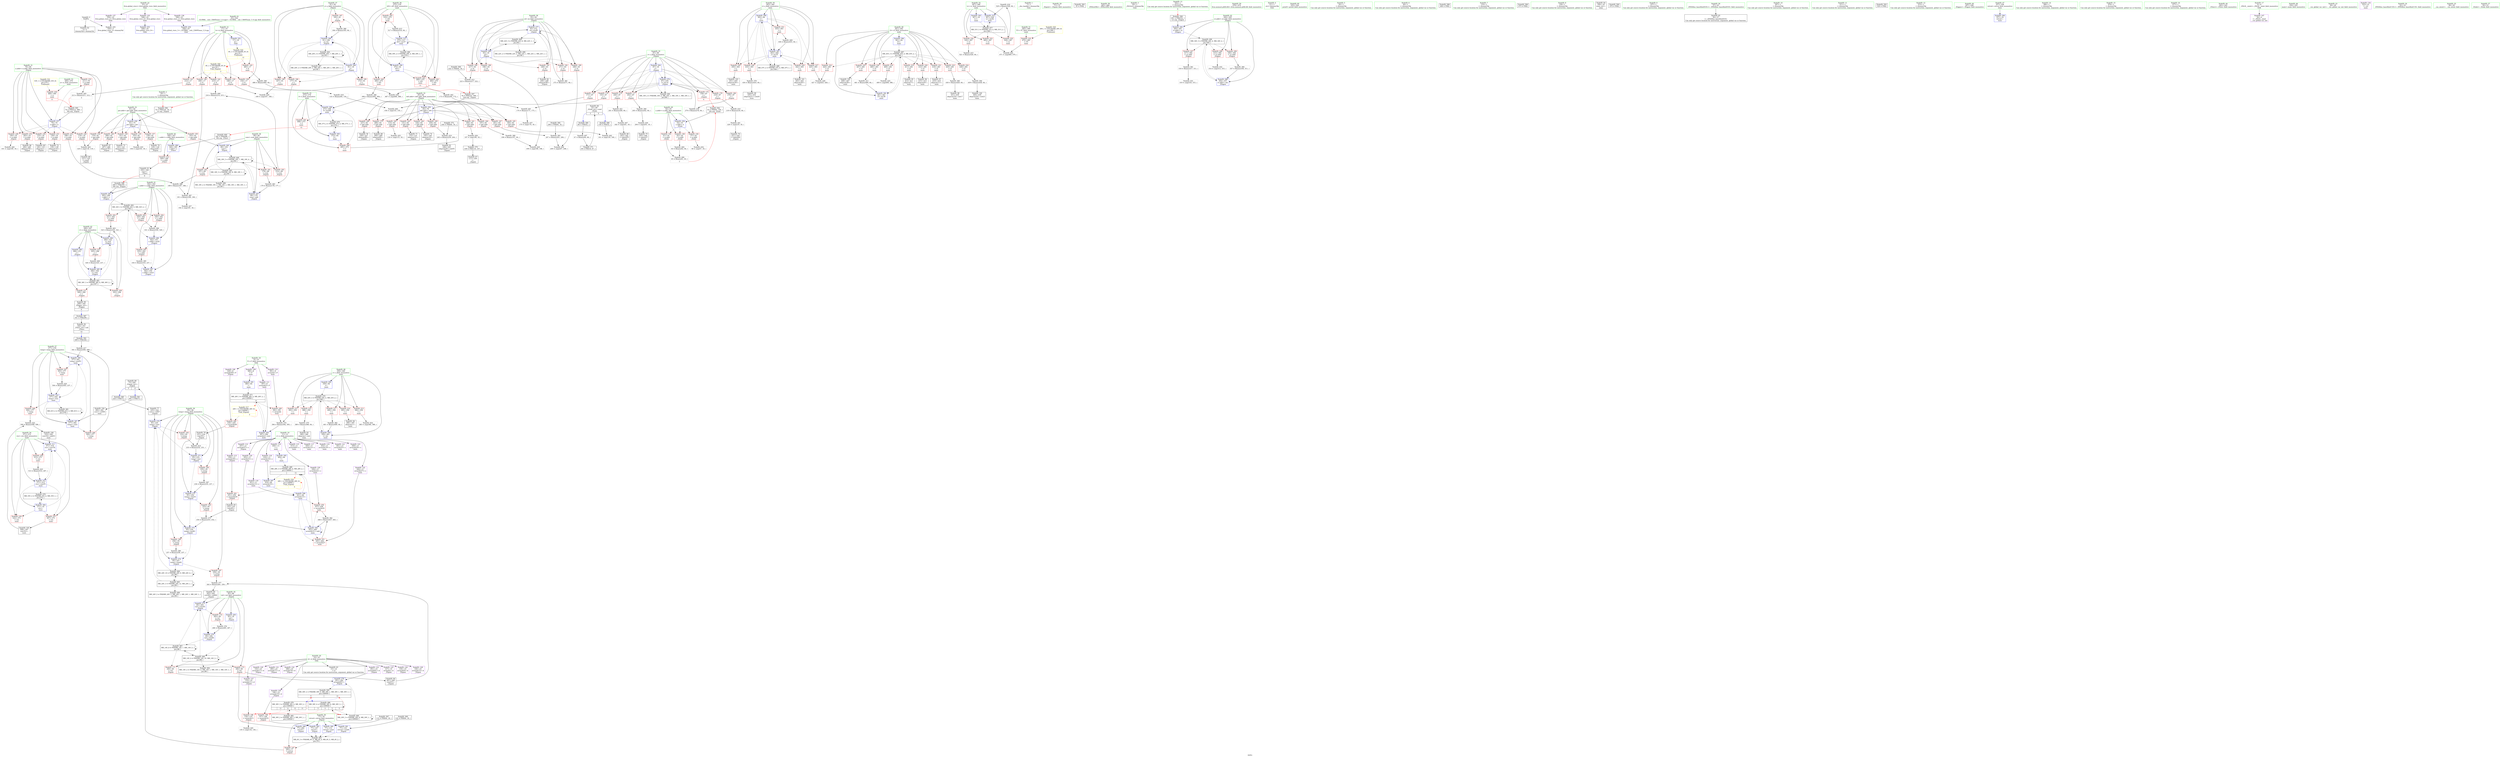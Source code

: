 digraph "SVFG" {
	label="SVFG";

	Node0x55c585199ba0 [shape=record,color=grey,label="{NodeID: 0\nNullPtr}"];
	Node0x55c585199ba0 -> Node0x55c5851cd880[style=solid];
	Node0x55c585199ba0 -> Node0x55c5851da690[style=solid];
	Node0x55c5851eb550 [shape=record,color=grey,label="{NodeID: 443\n120 = cmp(118, 119, )\n}"];
	Node0x55c5851eb550 -> Node0x55c5851cdd60[style=solid];
	Node0x55c5851db8a0 [shape=record,color=blue,label="{NodeID: 277\n93\<--272\nnl\<--inc69\n_Z2goiii\n}"];
	Node0x55c5851db8a0 -> Node0x55c5851d4f90[style=dashed];
	Node0x55c5851db8a0 -> Node0x55c5851d5060[style=dashed];
	Node0x55c5851db8a0 -> Node0x55c5851d5130[style=dashed];
	Node0x55c5851db8a0 -> Node0x55c5851d5200[style=dashed];
	Node0x55c5851db8a0 -> Node0x55c5851cf420[style=dashed];
	Node0x55c5851db8a0 -> Node0x55c5851db8a0[style=dashed];
	Node0x55c5851db8a0 -> Node0x55c585201080[style=dashed];
	Node0x55c5851cf5c0 [shape=record,color=red,label="{NodeID: 194\n235\<--95\n\<--temp\n_Z2goiii\n}"];
	Node0x55c5851cf5c0 -> Node0x55c5851d6710[style=solid];
	Node0x55c5851cc930 [shape=record,color=purple,label="{NodeID: 111\n397\<--8\narrayidx2\<--F\nmain\n}"];
	Node0x55c5851cc930 -> Node0x55c5851dc5a0[style=solid];
	Node0x55c5851cacc0 [shape=record,color=green,label="{NodeID: 28\n54\<--55\nx.addr\<--x.addr_field_insensitive\n_Z2nbi\n}"];
	Node0x55c5851cacc0 -> Node0x55c5851d2bd0[style=solid];
	Node0x55c5851cacc0 -> Node0x55c5851d2ca0[style=solid];
	Node0x55c5851cacc0 -> Node0x55c5851d2d70[style=solid];
	Node0x55c5851cacc0 -> Node0x55c5851da790[style=solid];
	Node0x55c585203380 [shape=record,color=black,label="{NodeID: 471\nMR_26V_3 = PHI(MR_26V_4, MR_26V_2, )\npts\{100000 \}\n|{|<s2>11}}"];
	Node0x55c585203380 -> Node0x55c5851da150[style=dashed];
	Node0x55c585203380 -> Node0x55c5851dc5a0[style=dashed];
	Node0x55c585203380:s2 -> Node0x55c58520fab0[style=dashed,color=red];
	Node0x55c5851d5990 [shape=record,color=grey,label="{NodeID: 388\n189 = Binary(187, 188, )\n}"];
	Node0x55c5851d5990 -> Node0x55c5851d5810[style=solid];
	Node0x55c5851dcf60 [shape=record,color=blue,label="{NodeID: 305\n373\<--64\nf\<--\nmain\n}"];
	Node0x55c5851dcf60 -> Node0x55c5851d9a00[style=dashed];
	Node0x55c5851dcf60 -> Node0x55c5851dd1d0[style=dashed];
	Node0x55c5851dcf60 -> Node0x55c585205b80[style=dashed];
	Node0x55c5851d0c80 [shape=record,color=red,label="{NodeID: 222\n426\<--361\n\<--i3\nmain\n}"];
	Node0x55c5851d0c80 -> Node0x55c5851e9ed0[style=solid];
	Node0x55c5851d27c0 [shape=record,color=red,label="{NodeID: 139\n168\<--17\n\<--b\n_Z2goiii\n}"];
	Node0x55c5851d27c0 -> Node0x55c5851eaf50[style=solid];
	Node0x55c5851cd3a0 [shape=record,color=green,label="{NodeID: 56\n375\<--376\ni43\<--i43_field_insensitive\nmain\n}"];
	Node0x55c5851cd3a0 -> Node0x55c5851d9ba0[style=solid];
	Node0x55c5851cd3a0 -> Node0x55c5851d9c70[style=solid];
	Node0x55c5851cd3a0 -> Node0x55c5851d9d40[style=solid];
	Node0x55c5851cd3a0 -> Node0x55c5851d9e10[style=solid];
	Node0x55c5851cd3a0 -> Node0x55c5851dd030[style=solid];
	Node0x55c5851cd3a0 -> Node0x55c5851dd5e0[style=solid];
	Node0x55c58520c790 [shape=record,color=black,label="{NodeID: 499\nMR_24V_2 = PHI(MR_24V_3, MR_24V_1, MR_24V_1, MR_24V_1, )\npts\{96 \}\n}"];
	Node0x55c5851e8cd0 [shape=record,color=grey,label="{NodeID: 416\n529 = Binary(528, 64, )\n}"];
	Node0x55c5851e8cd0 -> Node0x55c5851dd6b0[style=solid];
	Node0x55c5851da220 [shape=record,color=red,label="{NodeID: 250\n437\<--436\n\<--arrayidx22\nmain\n}"];
	Node0x55c5851da220 -> Node0x55c5851d5f90[style=solid];
	Node0x55c5851d3e80 [shape=record,color=red,label="{NodeID: 167\n201\<--83\n\<--left.addr\n_Z2goiii\n}"];
	Node0x55c5851d3e80 -> Node0x55c5851d6110[style=solid];
	Node0x55c5851cea60 [shape=record,color=black,label="{NodeID: 84\n261\<--260\nconv63\<--\n_Z2goiii\n}"];
	Node0x55c5851cea60 -> Node0x55c5851e3240[style=solid];
	Node0x55c5851ab220 [shape=record,color=green,label="{NodeID: 1\n7\<--1\n__dso_handle\<--dummyObj\nGlob }"];
	Node0x55c5851eb6d0 [shape=record,color=grey,label="{NodeID: 444\n471 = cmp(469, 470, )\n}"];
	Node0x55c5851db970 [shape=record,color=blue,label="{NodeID: 278\n87\<--279\ni\<--inc74\n_Z2goiii\n}"];
	Node0x55c5851db970 -> Node0x55c5851d4430[style=dashed];
	Node0x55c5851db970 -> Node0x55c5851d4500[style=dashed];
	Node0x55c5851db970 -> Node0x55c5851d45d0[style=dashed];
	Node0x55c5851db970 -> Node0x55c5851d46a0[style=dashed];
	Node0x55c5851db970 -> Node0x55c5851d4770[style=dashed];
	Node0x55c5851db970 -> Node0x55c5851d4840[style=dashed];
	Node0x55c5851db970 -> Node0x55c5851d4910[style=dashed];
	Node0x55c5851db970 -> Node0x55c5851db970[style=dashed];
	Node0x55c5851db970 -> Node0x55c58520b390[style=dashed];
	Node0x55c5851cf690 [shape=record,color=red,label="{NodeID: 195\n253\<--95\n\<--temp\n_Z2goiii\n}"];
	Node0x55c5851cf690 -> Node0x55c5851e2c40[style=solid];
	Node0x55c5851cca00 [shape=record,color=purple,label="{NodeID: 112\n247\<--11\narrayidx57\<--c\n_Z2goiii\n}"];
	Node0x55c5851cad90 [shape=record,color=green,label="{NodeID: 29\n71\<--72\n_Z2goiii\<--_Z2goiii_field_insensitive\n}"];
	Node0x55c5851d5b10 [shape=record,color=grey,label="{NodeID: 389\n198 = Binary(197, 64, )\n}"];
	Node0x55c5851d5b10 -> Node0x55c5851ea050[style=solid];
	Node0x55c5851dd030 [shape=record,color=blue,label="{NodeID: 306\n375\<--64\ni43\<--\nmain\n}"];
	Node0x55c5851dd030 -> Node0x55c5851d9ba0[style=dashed];
	Node0x55c5851dd030 -> Node0x55c5851d9c70[style=dashed];
	Node0x55c5851dd030 -> Node0x55c5851d9d40[style=dashed];
	Node0x55c5851dd030 -> Node0x55c5851d9e10[style=dashed];
	Node0x55c5851dd030 -> Node0x55c5851dd5e0[style=dashed];
	Node0x55c5851dd030 -> Node0x55c585206080[style=dashed];
	Node0x55c5851d0d50 [shape=record,color=red,label="{NodeID: 223\n429\<--361\n\<--i3\nmain\n}"];
	Node0x55c5851d0d50 -> Node0x55c5851d5510[style=solid];
	Node0x55c5851d2890 [shape=record,color=red,label="{NodeID: 140\n190\<--17\n\<--b\n_Z2goiii\n}"];
	Node0x55c5851d2890 -> Node0x55c5851d5810[style=solid];
	Node0x55c5851cd470 [shape=record,color=green,label="{NodeID: 57\n377\<--378\ntemp\<--temp_field_insensitive\nmain\n}"];
	Node0x55c5851cd470 -> Node0x55c5851d9ee0[style=solid];
	Node0x55c5851cd470 -> Node0x55c5851d9fb0[style=solid];
	Node0x55c5851cd470 -> Node0x55c5851da080[style=solid];
	Node0x55c5851cd470 -> Node0x55c5851dd100[style=solid];
	Node0x55c5851cd470 -> Node0x55c5851dd2a0[style=solid];
	Node0x55c5851cd470 -> Node0x55c5851dd370[style=solid];
	Node0x55c58522d090 [shape=record,color=black,label="{NodeID: 583\n35 = PHI()\n}"];
	Node0x55c58520cc90 [shape=record,color=black,label="{NodeID: 500\nMR_30V_2 = PHI(MR_30V_9, MR_30V_1, MR_30V_1, MR_30V_1, )\npts\{160000 \}\n|{<s0>5|<s1>11}}"];
	Node0x55c58520cc90:s0 -> Node0x55c5851fc180[style=dashed,color=blue];
	Node0x55c58520cc90:s1 -> Node0x55c585204c80[style=dashed,color=blue];
	Node0x55c5851e8e50 [shape=record,color=grey,label="{NodeID: 417\n501 = Binary(500, 499, )\n}"];
	Node0x55c5851e8e50 -> Node0x55c5851dd2a0[style=solid];
	Node0x55c5851da2f0 [shape=record,color=red,label="{NodeID: 251\n445\<--444\n\<--arrayidx27\nmain\n}"];
	Node0x55c5851da2f0 -> Node0x55c5851d5f90[style=solid];
	Node0x55c5851d3f50 [shape=record,color=red,label="{NodeID: 168\n227\<--83\n\<--left.addr\n_Z2goiii\n}"];
	Node0x55c5851d3f50 -> Node0x55c5851ce580[style=solid];
	Node0x55c5851ceb30 [shape=record,color=black,label="{NodeID: 85\n263\<--262\nconv65\<--add64\n_Z2goiii\n}"];
	Node0x55c5851ceb30 -> Node0x55c5851db700[style=solid];
	Node0x55c585199cf0 [shape=record,color=green,label="{NodeID: 2\n18\<--1\n\<--dummyObj\nCan only get source location for instruction, argument, global var or function.|{<s0>11}}"];
	Node0x55c585199cf0:s0 -> Node0x55c58522e210[style=solid,color=red];
	Node0x55c5851eb850 [shape=record,color=grey,label="{NodeID: 445\n135 = cmp(134, 136, )\n}"];
	Node0x55c5851dba40 [shape=record,color=blue,label="{NodeID: 279\n291\<--282\narrayidx81\<--\n_Z2goiii\n}"];
	Node0x55c5851dba40 -> Node0x55c58520cc90[style=dashed];
	Node0x55c5851cf760 [shape=record,color=red,label="{NodeID: 196\n256\<--95\n\<--temp\n_Z2goiii\n}"];
	Node0x55c5851cf760 -> Node0x55c5851e36c0[style=solid];
	Node0x55c5851ccad0 [shape=record,color=purple,label="{NodeID: 113\n250\<--11\narrayidx59\<--c\n_Z2goiii\n}"];
	Node0x55c5851ccad0 -> Node0x55c5851cfb70[style=solid];
	Node0x55c5851cae60 [shape=record,color=green,label="{NodeID: 30\n77\<--78\nretval\<--retval_field_insensitive\n_Z2goiii\n}"];
	Node0x55c5851cae60 -> Node0x55c5851d2e40[style=solid];
	Node0x55c5851cae60 -> Node0x55c5851daad0[style=solid];
	Node0x55c5851cae60 -> Node0x55c5851daba0[style=solid];
	Node0x55c5851cae60 -> Node0x55c5851dac70[style=solid];
	Node0x55c5851cae60 -> Node0x55c5851dbb10[style=solid];
	Node0x55c5851d5c90 [shape=record,color=grey,label="{NodeID: 390\n203 = Binary(202, 64, )\n}"];
	Node0x55c5851d5c90 -> Node0x55c5851ea1d0[style=solid];
	Node0x55c5851dd100 [shape=record,color=blue,label="{NodeID: 307\n377\<--492\ntemp\<--conv\nmain\n}"];
	Node0x55c5851dd100 -> Node0x55c5851d9ee0[style=dashed];
	Node0x55c5851dd100 -> Node0x55c5851dd2a0[style=dashed];
	Node0x55c5851d0e20 [shape=record,color=red,label="{NodeID: 224\n438\<--361\n\<--i3\nmain\n}"];
	Node0x55c5851d0e20 -> Node0x55c5851d6290[style=solid];
	Node0x55c5851d2960 [shape=record,color=red,label="{NodeID: 141\n212\<--17\n\<--b\n_Z2goiii\n}"];
	Node0x55c5851d2960 -> Node0x55c5851e7c50[style=solid];
	Node0x55c5851cd540 [shape=record,color=green,label="{NodeID: 58\n465\<--466\n_ZNSirsERi\<--_ZNSirsERi_field_insensitive\n}"];
	Node0x55c58522d190 [shape=record,color=black,label="{NodeID: 584\n66 = PHI(52, )\n}"];
	Node0x55c58522d190 -> Node0x55c5851e7f50[style=solid];
	Node0x55c5851e8fd0 [shape=record,color=grey,label="{NodeID: 418\n155 = Binary(64, 154, )\n}"];
	Node0x55c5851e8fd0 -> Node0x55c5851eb9d0[style=solid];
	Node0x55c5851da3c0 [shape=record,color=blue,label="{NodeID: 252\n17\<--18\nb\<--\nGlob }"];
	Node0x55c5851da3c0 -> Node0x55c585210130[style=dashed];
	Node0x55c5851d4020 [shape=record,color=red,label="{NodeID: 169\n239\<--83\n\<--left.addr\n_Z2goiii\n}"];
	Node0x55c5851d4020 -> Node0x55c5851e9150[style=solid];
	Node0x55c5851cec00 [shape=record,color=black,label="{NodeID: 86\n284\<--283\nidxprom76\<--\n_Z2goiii\n}"];
	Node0x55c585199d80 [shape=record,color=green,label="{NodeID: 3\n20\<--1\n_ZSt3cin\<--dummyObj\nGlob }"];
	Node0x55c5852105c0 [shape=record,color=yellow,style=double,label="{NodeID: 529\n49V_1 = ENCHI(MR_49V_0)\npts\{366 \}\nFun[main]}"];
	Node0x55c5852105c0 -> Node0x55c5851d9380[style=dashed];
	Node0x55c5851eb9d0 [shape=record,color=grey,label="{NodeID: 446\n156 = cmp(153, 155, )\n}"];
	Node0x55c5851dbb10 [shape=record,color=blue,label="{NodeID: 280\n77\<--282\nretval\<--\n_Z2goiii\n}"];
	Node0x55c5851dbb10 -> Node0x55c58520a990[style=dashed];
	Node0x55c5851cf830 [shape=record,color=red,label="{NodeID: 197\n259\<--95\n\<--temp\n_Z2goiii\n}"];
	Node0x55c5851cf830 -> Node0x55c5851e3240[style=solid];
	Node0x55c5851ccba0 [shape=record,color=purple,label="{NodeID: 114\n404\<--11\n\<--c\nmain\n}"];
	Node0x55c5851ccba0 -> Node0x55c5851dc740[style=solid];
	Node0x55c5851caf30 [shape=record,color=green,label="{NodeID: 31\n79\<--80\nn.addr\<--n.addr_field_insensitive\n_Z2goiii\n}"];
	Node0x55c5851caf30 -> Node0x55c5851d2f10[style=solid];
	Node0x55c5851caf30 -> Node0x55c5851d2fe0[style=solid];
	Node0x55c5851caf30 -> Node0x55c5851d30b0[style=solid];
	Node0x55c5851caf30 -> Node0x55c5851d3180[style=solid];
	Node0x55c5851caf30 -> Node0x55c5851d3250[style=solid];
	Node0x55c5851caf30 -> Node0x55c5851d3320[style=solid];
	Node0x55c5851caf30 -> Node0x55c5851d33f0[style=solid];
	Node0x55c5851caf30 -> Node0x55c5851da860[style=solid];
	Node0x55c5851d5e10 [shape=record,color=grey,label="{NodeID: 391\n318 = Binary(317, 311, )\n}"];
	Node0x55c5851d5e10 -> Node0x55c5851ea350[style=solid];
	Node0x55c5851dd1d0 [shape=record,color=blue,label="{NodeID: 308\n373\<--496\nf\<--mul49\nmain\n}"];
	Node0x55c5851dd1d0 -> Node0x55c5851d9a00[style=dashed];
	Node0x55c5851dd1d0 -> Node0x55c5851d9ad0[style=dashed];
	Node0x55c5851dd1d0 -> Node0x55c5851dd1d0[style=dashed];
	Node0x55c5851dd1d0 -> Node0x55c585205b80[style=dashed];
	Node0x55c5851d0ef0 [shape=record,color=red,label="{NodeID: 225\n447\<--361\n\<--i3\nmain\n}"];
	Node0x55c5851d0ef0 -> Node0x55c5851cc1e0[style=solid];
	Node0x55c5851d2a30 [shape=record,color=red,label="{NodeID: 142\n215\<--17\n\<--b\n_Z2goiii\n}"];
	Node0x55c5851d2a30 -> Node0x55c5851e80d0[style=solid];
	Node0x55c5851cd610 [shape=record,color=green,label="{NodeID: 59\n478\<--479\nllvm.memset.p0i8.i64\<--llvm.memset.p0i8.i64_field_insensitive\n}"];
	Node0x55c58522d380 [shape=record,color=black,label="{NodeID: 585\n224 = PHI(73, )\n}"];
	Node0x55c58522d380 -> Node0x55c5851ce4b0[style=solid];
	Node0x55c5851e9150 [shape=record,color=grey,label="{NodeID: 419\n245 = Binary(239, 244, )\n}"];
	Node0x55c5851e9150 -> Node0x55c5851ce7f0[style=solid];
	Node0x55c5851da490 [shape=record,color=blue,label="{NodeID: 253\n548\<--24\nllvm.global_ctors_0\<--\nGlob }"];
	Node0x55c5851d40f0 [shape=record,color=red,label="{NodeID: 170\n289\<--83\n\<--left.addr\n_Z2goiii\n}"];
	Node0x55c5851d40f0 -> Node0x55c5851ceda0[style=solid];
	Node0x55c5851cecd0 [shape=record,color=black,label="{NodeID: 87\n287\<--286\nidxprom78\<--\n_Z2goiii\n}"];
	Node0x55c5851aaa80 [shape=record,color=green,label="{NodeID: 4\n21\<--1\n.str\<--dummyObj\nGlob }"];
	Node0x55c5851ebb50 [shape=record,color=grey,label="{NodeID: 447\n242 = cmp(241, 18, )\n}"];
	Node0x55c5851ebb50 -> Node0x55c5851ce720[style=solid];
	Node0x55c5851dbbe0 [shape=record,color=blue,label="{NodeID: 281\n302\<--300\nc.addr\<--c\n_Z2qpxx\n}"];
	Node0x55c5851dbbe0 -> Node0x55c58520a490[style=dashed];
	Node0x55c5851cf900 [shape=record,color=red,label="{NodeID: 198\n134\<--133\n\<--arrayidx11\n_Z2goiii\n}"];
	Node0x55c5851cf900 -> Node0x55c5851eb850[style=solid];
	Node0x55c5851ccc70 [shape=record,color=purple,label="{NodeID: 115\n413\<--11\narrayidx8\<--c\nmain\n}"];
	Node0x55c5851cb000 [shape=record,color=green,label="{NodeID: 32\n81\<--82\nper.addr\<--per.addr_field_insensitive\n_Z2goiii\n}"];
	Node0x55c5851cb000 -> Node0x55c5851d34c0[style=solid];
	Node0x55c5851cb000 -> Node0x55c5851d3590[style=solid];
	Node0x55c5851cb000 -> Node0x55c5851d3660[style=solid];
	Node0x55c5851cb000 -> Node0x55c5851d3730[style=solid];
	Node0x55c5851cb000 -> Node0x55c5851d3800[style=solid];
	Node0x55c5851cb000 -> Node0x55c5851d38d0[style=solid];
	Node0x55c5851cb000 -> Node0x55c5851da930[style=solid];
	Node0x55c5851d5f90 [shape=record,color=grey,label="{NodeID: 392\n446 = Binary(437, 445, )\n}"];
	Node0x55c5851d5f90 -> Node0x55c5851dcb50[style=solid];
	Node0x55c5851dd2a0 [shape=record,color=blue,label="{NodeID: 309\n377\<--501\ntemp\<--mul51\nmain\n}"];
	Node0x55c5851dd2a0 -> Node0x55c5851d9fb0[style=dashed];
	Node0x55c5851dd2a0 -> Node0x55c5851dd370[style=dashed];
	Node0x55c5851d0fc0 [shape=record,color=red,label="{NodeID: 226\n460\<--361\n\<--i3\nmain\n}"];
	Node0x55c5851d0fc0 -> Node0x55c5851e8550[style=solid];
	Node0x55c5851d2b00 [shape=record,color=red,label="{NodeID: 143\n485\<--17\n\<--b\nmain\n}"];
	Node0x55c5851d2b00 -> Node0x55c5851d6a10[style=solid];
	Node0x55c5851cd6e0 [shape=record,color=green,label="{NodeID: 60\n525\<--526\nprintf\<--printf_field_insensitive\n}"];
	Node0x55c58522d480 [shape=record,color=black,label="{NodeID: 586\n159 = PHI(52, )\n}"];
	Node0x55c58522d480 -> Node0x55c5851eb3d0[style=solid];
	Node0x55c5851e92d0 [shape=record,color=grey,label="{NodeID: 420\n504 = Binary(503, 237, )\n}"];
	Node0x55c5851e92d0 -> Node0x55c5851dd370[style=solid];
	Node0x55c5851da590 [shape=record,color=blue,label="{NodeID: 254\n549\<--25\nllvm.global_ctors_1\<--_GLOBAL__sub_I_RAVEman_3_0.cpp\nGlob }"];
	Node0x55c5851d41c0 [shape=record,color=red,label="{NodeID: 171\n260\<--85\n\<--val\n_Z2goiii\n}"];
	Node0x55c5851d41c0 -> Node0x55c5851cea60[style=solid];
	Node0x55c5851ceda0 [shape=record,color=black,label="{NodeID: 88\n290\<--289\nidxprom80\<--\n_Z2goiii\n}"];
	Node0x55c5851aab10 [shape=record,color=green,label="{NodeID: 5\n24\<--1\n\<--dummyObj\nCan only get source location for instruction, argument, global var or function.}"];
	Node0x55c585210780 [shape=record,color=yellow,style=double,label="{NodeID: 531\n53V_1 = ENCHI(MR_53V_0)\npts\{370 \}\nFun[main]}"];
	Node0x55c585210780 -> Node0x55c5851d96c0[style=dashed];
	Node0x55c5851fc490 [shape=record,color=black,label="{NodeID: 448\nMR_18V_5 = PHI(MR_18V_7, MR_18V_4, )\npts\{90 \}\n}"];
	Node0x55c5851fc490 -> Node0x55c5851d49e0[style=dashed];
	Node0x55c5851fc490 -> Node0x55c5851d4ab0[style=dashed];
	Node0x55c5851fc490 -> Node0x55c5851d4b80[style=dashed];
	Node0x55c5851fc490 -> Node0x55c5851db080[style=dashed];
	Node0x55c5851fc490 -> Node0x55c5851fc490[style=dashed];
	Node0x55c5851fc490 -> Node0x55c585200680[style=dashed];
	Node0x55c5851dbcb0 [shape=record,color=blue,label="{NodeID: 282\n304\<--301\nst.addr\<--st\n_Z2qpxx\n}"];
	Node0x55c5851dbcb0 -> Node0x55c585209a90[style=dashed];
	Node0x55c5851cf9d0 [shape=record,color=red,label="{NodeID: 199\n147\<--146\n\<--arrayidx19\n_Z2goiii\n}"];
	Node0x55c5851cf9d0 -> Node0x55c5851dac70[style=solid];
	Node0x55c5851d1480 [shape=record,color=purple,label="{NodeID: 116\n416\<--11\narrayidx10\<--c\nmain\n}"];
	Node0x55c5851d1480 -> Node0x55c5851dc8e0[style=solid];
	Node0x55c5851cb0d0 [shape=record,color=green,label="{NodeID: 33\n83\<--84\nleft.addr\<--left.addr_field_insensitive\n_Z2goiii\n}"];
	Node0x55c5851cb0d0 -> Node0x55c5851d39a0[style=solid];
	Node0x55c5851cb0d0 -> Node0x55c5851d3a70[style=solid];
	Node0x55c5851cb0d0 -> Node0x55c5851d3b40[style=solid];
	Node0x55c5851cb0d0 -> Node0x55c5851d3c10[style=solid];
	Node0x55c5851cb0d0 -> Node0x55c5851d3ce0[style=solid];
	Node0x55c5851cb0d0 -> Node0x55c5851d3db0[style=solid];
	Node0x55c5851cb0d0 -> Node0x55c5851d3e80[style=solid];
	Node0x55c5851cb0d0 -> Node0x55c5851d3f50[style=solid];
	Node0x55c5851cb0d0 -> Node0x55c5851d4020[style=solid];
	Node0x55c5851cb0d0 -> Node0x55c5851d40f0[style=solid];
	Node0x55c5851cb0d0 -> Node0x55c5851daa00[style=solid];
	Node0x55c585204c80 [shape=record,color=black,label="{NodeID: 476\nMR_30V_3 = PHI(MR_30V_4, MR_30V_2, )\npts\{160000 \}\n|{|<s1>11|<s2>11|<s3>11|<s4>11}}"];
	Node0x55c585204c80 -> Node0x55c585206a80[style=dashed];
	Node0x55c585204c80:s1 -> Node0x55c5851cf900[style=dashed,color=red];
	Node0x55c585204c80:s2 -> Node0x55c5851cf9d0[style=dashed,color=red];
	Node0x55c585204c80:s3 -> Node0x55c585201a80[style=dashed,color=red];
	Node0x55c585204c80:s4 -> Node0x55c58520cc90[style=dashed,color=red];
	Node0x55c5851d6110 [shape=record,color=grey,label="{NodeID: 393\n207 = Binary(201, 206, )\n}"];
	Node0x55c5851d6110 -> Node0x55c5851eadd0[style=solid];
	Node0x55c5851dd370 [shape=record,color=blue,label="{NodeID: 310\n377\<--504\ntemp\<--rem\nmain\n}"];
	Node0x55c5851dd370 -> Node0x55c5851da080[style=dashed];
	Node0x55c5851dd370 -> Node0x55c5851dd100[style=dashed];
	Node0x55c5851dd370 -> Node0x55c585206580[style=dashed];
	Node0x55c5851d1090 [shape=record,color=red,label="{NodeID: 227\n425\<--363\n\<--j\nmain\n}"];
	Node0x55c5851d1090 -> Node0x55c5851e9ed0[style=solid];
	Node0x55c5851d2bd0 [shape=record,color=red,label="{NodeID: 144\n57\<--54\n\<--x.addr\n_Z2nbi\n}"];
	Node0x55c5851d2bd0 -> Node0x55c5851ea7d0[style=solid];
	Node0x55c5851cd7b0 [shape=record,color=green,label="{NodeID: 61\n25\<--544\n_GLOBAL__sub_I_RAVEman_3_0.cpp\<--_GLOBAL__sub_I_RAVEman_3_0.cpp_field_insensitive\n}"];
	Node0x55c5851cd7b0 -> Node0x55c5851da590[style=solid];
	Node0x55c58522d5c0 [shape=record,color=black,label="{NodeID: 587\n351 = PHI(299, )\n}"];
	Node0x55c58522d5c0 -> Node0x55c5851cf0e0[style=solid];
	Node0x55c5851e9450 [shape=record,color=grey,label="{NodeID: 421\n241 = Binary(240, 64, )\n}"];
	Node0x55c5851e9450 -> Node0x55c5851ebb50[style=solid];
	Node0x55c5851da690 [shape=record,color=blue, style = dotted,label="{NodeID: 255\n550\<--3\nllvm.global_ctors_2\<--dummyVal\nGlob }"];
	Node0x55c5851d4290 [shape=record,color=red,label="{NodeID: 172\n265\<--85\n\<--val\n_Z2goiii\n}"];
	Node0x55c5851d4290 -> Node0x55c5851e30c0[style=solid];
	Node0x55c5851cee70 [shape=record,color=black,label="{NodeID: 89\n73\<--295\n_Z2goiii_ret\<--\n_Z2goiii\n|{<s0>5|<s1>11}}"];
	Node0x55c5851cee70:s0 -> Node0x55c58522d380[style=solid,color=blue];
	Node0x55c5851cee70:s1 -> Node0x55c58522d970[style=solid,color=blue];
	Node0x55c5851aaba0 [shape=record,color=green,label="{NodeID: 6\n64\<--1\n\<--dummyObj\nCan only get source location for instruction, argument, global var or function.}"];
	Node0x55c5851e04e0 [shape=record,color=black,label="{NodeID: 366\n206 = PHI(64, 18, )\n}"];
	Node0x55c5851e04e0 -> Node0x55c5851d6110[style=solid];
	Node0x55c5851dbd80 [shape=record,color=blue,label="{NodeID: 283\n306\<--311\nr\<--\n_Z2qpxx\n}"];
	Node0x55c5851dbd80 -> Node0x55c585209f90[style=dashed];
	Node0x55c5851cfaa0 [shape=record,color=red,label="{NodeID: 200\n230\<--229\n\<--arrayidx49\n_Z2goiii\n}"];
	Node0x55c5851cfaa0 -> Node0x55c5851ce650[style=solid];
	Node0x55c5851d1550 [shape=record,color=purple,label="{NodeID: 117\n420\<--11\narrayidx12\<--c\nmain\n}"];
	Node0x55c5851cb1a0 [shape=record,color=green,label="{NodeID: 34\n85\<--86\nval\<--val_field_insensitive\n_Z2goiii\n}"];
	Node0x55c5851cb1a0 -> Node0x55c5851d41c0[style=solid];
	Node0x55c5851cb1a0 -> Node0x55c5851d4290[style=solid];
	Node0x55c5851cb1a0 -> Node0x55c5851d4360[style=solid];
	Node0x55c5851cb1a0 -> Node0x55c5851dad40[style=solid];
	Node0x55c5851cb1a0 -> Node0x55c5851db700[style=solid];
	Node0x55c5851cb1a0 -> Node0x55c5851db7d0[style=solid];
	Node0x55c585205180 [shape=record,color=black,label="{NodeID: 477\nMR_51V_3 = PHI(MR_51V_4, MR_51V_2, )\npts\{368 \}\n}"];
	Node0x55c585205180 -> Node0x55c5851d9450[style=dashed];
	Node0x55c585205180 -> Node0x55c5851d9520[style=dashed];
	Node0x55c585205180 -> Node0x55c5851d95f0[style=dashed];
	Node0x55c585205180 -> Node0x55c5851dd6b0[style=dashed];
	Node0x55c5851d6290 [shape=record,color=grey,label="{NodeID: 394\n439 = Binary(438, 64, )\n}"];
	Node0x55c5851d6290 -> Node0x55c5851cc040[style=solid];
	Node0x55c5851dd440 [shape=record,color=blue,label="{NodeID: 311\n371\<--510\nres\<--conv54\nmain\n}"];
	Node0x55c5851dd440 -> Node0x55c5851d9860[style=dashed];
	Node0x55c5851dd440 -> Node0x55c5851dd510[style=dashed];
	Node0x55c5851d1160 [shape=record,color=red,label="{NodeID: 228\n433\<--363\n\<--j\nmain\n}"];
	Node0x55c5851d1160 -> Node0x55c5851e3540[style=solid];
	Node0x55c5851d2ca0 [shape=record,color=red,label="{NodeID: 145\n61\<--54\n\<--x.addr\n_Z2nbi\n}"];
	Node0x55c5851d2ca0 -> Node0x55c5851e7dd0[style=solid];
	Node0x55c5851cd880 [shape=record,color=black,label="{NodeID: 62\n2\<--3\ndummyVal\<--dummyVal\n}"];
	Node0x55c58522d700 [shape=record,color=black,label="{NodeID: 588\n464 = PHI()\n}"];
	Node0x55c5851e95d0 [shape=record,color=grey,label="{NodeID: 422\n509 = Binary(508, 506, )\n}"];
	Node0x55c5851e95d0 -> Node0x55c5851cc520[style=solid];
	Node0x55c5851da790 [shape=record,color=blue,label="{NodeID: 256\n54\<--53\nx.addr\<--x\n_Z2nbi\n}"];
	Node0x55c5851da790 -> Node0x55c5851d2bd0[style=dashed];
	Node0x55c5851da790 -> Node0x55c5851d2ca0[style=dashed];
	Node0x55c5851da790 -> Node0x55c5851d2d70[style=dashed];
	Node0x55c5851d4360 [shape=record,color=red,label="{NodeID: 173\n282\<--85\n\<--val\n_Z2goiii\n}"];
	Node0x55c5851d4360 -> Node0x55c5851dba40[style=solid];
	Node0x55c5851d4360 -> Node0x55c5851dbb10[style=solid];
	Node0x55c5851cef40 [shape=record,color=black,label="{NodeID: 90\n299\<--340\n_Z2qpxx_ret\<--\n_Z2qpxx\n|{<s0>6}}"];
	Node0x55c5851cef40:s0 -> Node0x55c58522d5c0[style=solid,color=blue];
	Node0x55c5851aac30 [shape=record,color=green,label="{NodeID: 7\n110\<--1\n\<--dummyObj\nCan only get source location for instruction, argument, global var or function.}"];
	Node0x55c5851e0a80 [shape=record,color=black,label="{NodeID: 367\n112 = PHI(64, 18, )\n}"];
	Node0x55c5851e0a80 -> Node0x55c5851daad0[style=solid];
	Node0x55c5851dbe50 [shape=record,color=blue,label="{NodeID: 284\n306\<--323\nr\<--mul\n_Z2qpxx\n}"];
	Node0x55c5851dbe50 -> Node0x55c5851d02c0[style=dashed];
	Node0x55c5851dbe50 -> Node0x55c5851dbf20[style=dashed];
	Node0x55c5851cfb70 [shape=record,color=red,label="{NodeID: 201\n251\<--250\n\<--arrayidx59\n_Z2goiii\n}"];
	Node0x55c5851cfb70 -> Node0x55c5851ce990[style=solid];
	Node0x55c5851d1620 [shape=record,color=purple,label="{NodeID: 118\n421\<--11\narrayidx13\<--c\nmain\n}"];
	Node0x55c5851d1620 -> Node0x55c5851dc9b0[style=solid];
	Node0x55c5851cb270 [shape=record,color=green,label="{NodeID: 35\n87\<--88\ni\<--i_field_insensitive\n_Z2goiii\n}"];
	Node0x55c5851cb270 -> Node0x55c5851d4430[style=solid];
	Node0x55c5851cb270 -> Node0x55c5851d4500[style=solid];
	Node0x55c5851cb270 -> Node0x55c5851d45d0[style=solid];
	Node0x55c5851cb270 -> Node0x55c5851d46a0[style=solid];
	Node0x55c5851cb270 -> Node0x55c5851d4770[style=solid];
	Node0x55c5851cb270 -> Node0x55c5851d4840[style=solid];
	Node0x55c5851cb270 -> Node0x55c5851d4910[style=solid];
	Node0x55c5851cb270 -> Node0x55c5851dae10[style=solid];
	Node0x55c5851cb270 -> Node0x55c5851db970[style=solid];
	Node0x55c585205680 [shape=record,color=black,label="{NodeID: 478\nMR_55V_2 = PHI(MR_55V_4, MR_55V_1, )\npts\{372 \}\n}"];
	Node0x55c585205680 -> Node0x55c5851dce90[style=dashed];
	Node0x55c5851d6410 [shape=record,color=grey,label="{NodeID: 395\n334 = Binary(333, 237, )\n}"];
	Node0x55c5851d6410 -> Node0x55c5851dc0c0[style=solid];
	Node0x55c5851dd510 [shape=record,color=blue,label="{NodeID: 312\n371\<--513\nres\<--rem55\nmain\n}"];
	Node0x55c5851dd510 -> Node0x55c5851d9790[style=dashed];
	Node0x55c5851dd510 -> Node0x55c5851d9930[style=dashed];
	Node0x55c5851dd510 -> Node0x55c5851dd440[style=dashed];
	Node0x55c5851dd510 -> Node0x55c585205680[style=dashed];
	Node0x55c5851d1230 [shape=record,color=red,label="{NodeID: 229\n442\<--363\n\<--j\nmain\n}"];
	Node0x55c5851d1230 -> Node0x55c5851cc110[style=solid];
	Node0x55c5851d2d70 [shape=record,color=red,label="{NodeID: 146\n62\<--54\n\<--x.addr\n_Z2nbi\n}"];
	Node0x55c5851d2d70 -> Node0x55c5851d7190[style=solid];
	Node0x55c5851cd950 [shape=record,color=black,label="{NodeID: 63\n15\<--14\n\<--d\nCan only get source location for instruction, argument, global var or function.}"];
	Node0x55c58522d7d0 [shape=record,color=black,label="{NodeID: 589\n473 = PHI()\n}"];
	Node0x55c58520f0b0 [shape=record,color=yellow,style=double,label="{NodeID: 506\n4V_1 = ENCHI(MR_4V_0)\npts\{19 \}\nFun[_Z2goiii]|{|<s5>5}}"];
	Node0x55c58520f0b0 -> Node0x55c5851d26f0[style=dashed];
	Node0x55c58520f0b0 -> Node0x55c5851d27c0[style=dashed];
	Node0x55c58520f0b0 -> Node0x55c5851d2890[style=dashed];
	Node0x55c58520f0b0 -> Node0x55c5851d2960[style=dashed];
	Node0x55c58520f0b0 -> Node0x55c5851d2a30[style=dashed];
	Node0x55c58520f0b0:s5 -> Node0x55c58520f0b0[style=dashed,color=red];
	Node0x55c5851e9750 [shape=record,color=grey,label="{NodeID: 423\n513 = Binary(512, 267, )\n}"];
	Node0x55c5851e9750 -> Node0x55c5851dd510[style=solid];
	Node0x55c5851da860 [shape=record,color=blue,label="{NodeID: 257\n79\<--74\nn.addr\<--n\n_Z2goiii\n}"];
	Node0x55c5851da860 -> Node0x55c5851d2f10[style=dashed];
	Node0x55c5851da860 -> Node0x55c5851d2fe0[style=dashed];
	Node0x55c5851da860 -> Node0x55c5851d30b0[style=dashed];
	Node0x55c5851da860 -> Node0x55c5851d3180[style=dashed];
	Node0x55c5851da860 -> Node0x55c5851d3250[style=dashed];
	Node0x55c5851da860 -> Node0x55c5851d3320[style=dashed];
	Node0x55c5851da860 -> Node0x55c5851d33f0[style=dashed];
	Node0x55c5851d4430 [shape=record,color=red,label="{NodeID: 174\n153\<--87\n\<--i\n_Z2goiii\n}"];
	Node0x55c5851d4430 -> Node0x55c5851eb9d0[style=solid];
	Node0x55c5851cf010 [shape=record,color=black,label="{NodeID: 91\n350\<--349\nconv\<--\n_Z3invi\n|{<s0>6}}"];
	Node0x55c5851cf010:s0 -> Node0x55c58522e510[style=solid,color=red];
	Node0x55c5851ca040 [shape=record,color=green,label="{NodeID: 8\n136\<--1\n\<--dummyObj\nCan only get source location for instruction, argument, global var or function.}"];
	Node0x55c5851e1020 [shape=record,color=black,label="{NodeID: 368\n222 = PHI(64, 18, )\n}"];
	Node0x55c5851e1020 -> Node0x55c5851e86d0[style=solid];
	Node0x55c5851dbf20 [shape=record,color=blue,label="{NodeID: 285\n306\<--326\nr\<--rem\n_Z2qpxx\n}"];
	Node0x55c5851dbf20 -> Node0x55c585209f90[style=dashed];
	Node0x55c5851cfc40 [shape=record,color=red,label="{NodeID: 202\n321\<--302\n\<--c.addr\n_Z2qpxx\n}"];
	Node0x55c5851cfc40 -> Node0x55c5851d7010[style=solid];
	Node0x55c5851d16f0 [shape=record,color=purple,label="{NodeID: 119\n432\<--11\narrayidx19\<--c\nmain\n}"];
	Node0x55c5851cb340 [shape=record,color=green,label="{NodeID: 36\n89\<--90\nsum\<--sum_field_insensitive\n_Z2goiii\n}"];
	Node0x55c5851cb340 -> Node0x55c5851d49e0[style=solid];
	Node0x55c5851cb340 -> Node0x55c5851d4ab0[style=solid];
	Node0x55c5851cb340 -> Node0x55c5851d4b80[style=solid];
	Node0x55c5851cb340 -> Node0x55c5851daee0[style=solid];
	Node0x55c5851cb340 -> Node0x55c5851db080[style=solid];
	Node0x55c585205b80 [shape=record,color=black,label="{NodeID: 479\nMR_57V_2 = PHI(MR_57V_4, MR_57V_1, )\npts\{374 \}\n}"];
	Node0x55c585205b80 -> Node0x55c5851dcf60[style=dashed];
	Node0x55c5851d6590 [shape=record,color=grey,label="{NodeID: 396\n496 = Binary(495, 494, )\n}"];
	Node0x55c5851d6590 -> Node0x55c5851dd1d0[style=solid];
	Node0x55c5851dd5e0 [shape=record,color=blue,label="{NodeID: 313\n375\<--517\ni43\<--inc57\nmain\n}"];
	Node0x55c5851dd5e0 -> Node0x55c5851d9ba0[style=dashed];
	Node0x55c5851dd5e0 -> Node0x55c5851d9c70[style=dashed];
	Node0x55c5851dd5e0 -> Node0x55c5851d9d40[style=dashed];
	Node0x55c5851dd5e0 -> Node0x55c5851d9e10[style=dashed];
	Node0x55c5851dd5e0 -> Node0x55c5851dd5e0[style=dashed];
	Node0x55c5851dd5e0 -> Node0x55c585206080[style=dashed];
	Node0x55c5851d1300 [shape=record,color=red,label="{NodeID: 230\n450\<--363\n\<--j\nmain\n}"];
	Node0x55c5851d1300 -> Node0x55c5851cc2b0[style=solid];
	Node0x55c5851d2e40 [shape=record,color=red,label="{NodeID: 147\n295\<--77\n\<--retval\n_Z2goiii\n}"];
	Node0x55c5851d2e40 -> Node0x55c5851cee70[style=solid];
	Node0x55c5851cda20 [shape=record,color=black,label="{NodeID: 64\n356\<--18\nmain_ret\<--\nmain\n}"];
	Node0x55c58522d8a0 [shape=record,color=black,label="{NodeID: 590\n474 = PHI()\n}"];
	Node0x55c5851e98d0 [shape=record,color=grey,label="{NodeID: 424\n385 = cmp(384, 386, )\n}"];
	Node0x55c5851da930 [shape=record,color=blue,label="{NodeID: 258\n81\<--75\nper.addr\<--per\n_Z2goiii\n}"];
	Node0x55c5851da930 -> Node0x55c5851d34c0[style=dashed];
	Node0x55c5851da930 -> Node0x55c5851d3590[style=dashed];
	Node0x55c5851da930 -> Node0x55c5851d3660[style=dashed];
	Node0x55c5851da930 -> Node0x55c5851d3730[style=dashed];
	Node0x55c5851da930 -> Node0x55c5851d3800[style=dashed];
	Node0x55c5851da930 -> Node0x55c5851d38d0[style=dashed];
	Node0x55c5851d4500 [shape=record,color=red,label="{NodeID: 175\n158\<--87\n\<--i\n_Z2goiii\n|{<s0>4}}"];
	Node0x55c5851d4500:s0 -> Node0x55c58522dec0[style=solid,color=red];
	Node0x55c5851cf0e0 [shape=record,color=black,label="{NodeID: 92\n344\<--351\n_Z3invi_ret\<--call\n_Z3invi\n|{<s0>12}}"];
	Node0x55c5851cf0e0:s0 -> Node0x55c58522db40[style=solid,color=blue];
	Node0x55c5851ca0d0 [shape=record,color=green,label="{NodeID: 9\n237\<--1\n\<--dummyObj\nCan only get source location for instruction, argument, global var or function.}"];
	Node0x55c5851e15c0 [shape=record,color=black,label="{NodeID: 369\n122 = PHI(64, 18, )\n}"];
	Node0x55c5851e15c0 -> Node0x55c5851daba0[style=solid];
	Node0x55c5851dbff0 [shape=record,color=blue,label="{NodeID: 286\n302\<--331\nc.addr\<--mul2\n_Z2qpxx\n}"];
	Node0x55c5851dbff0 -> Node0x55c5851cfeb0[style=dashed];
	Node0x55c5851dbff0 -> Node0x55c5851dc0c0[style=dashed];
	Node0x55c5851cfd10 [shape=record,color=red,label="{NodeID: 203\n329\<--302\n\<--c.addr\n_Z2qpxx\n}"];
	Node0x55c5851cfd10 -> Node0x55c5851d6890[style=solid];
	Node0x55c5851d17c0 [shape=record,color=purple,label="{NodeID: 120\n436\<--11\narrayidx22\<--c\nmain\n}"];
	Node0x55c5851d17c0 -> Node0x55c5851da220[style=solid];
	Node0x55c5851cb410 [shape=record,color=green,label="{NodeID: 37\n91\<--92\nj\<--j_field_insensitive\n_Z2goiii\n}"];
	Node0x55c5851cb410 -> Node0x55c5851d4c50[style=solid];
	Node0x55c5851cb410 -> Node0x55c5851d4d20[style=solid];
	Node0x55c5851cb410 -> Node0x55c5851d4df0[style=solid];
	Node0x55c5851cb410 -> Node0x55c5851d4ec0[style=solid];
	Node0x55c5851cb410 -> Node0x55c5851dafb0[style=solid];
	Node0x55c5851cb410 -> Node0x55c5851db150[style=solid];
	Node0x55c585206080 [shape=record,color=black,label="{NodeID: 480\nMR_59V_2 = PHI(MR_59V_4, MR_59V_1, )\npts\{376 \}\n}"];
	Node0x55c585206080 -> Node0x55c5851dd030[style=dashed];
	Node0x55c5851d6710 [shape=record,color=grey,label="{NodeID: 397\n236 = Binary(235, 237, )\n}"];
	Node0x55c5851d6710 -> Node0x55c5851db490[style=solid];
	Node0x55c5851dd6b0 [shape=record,color=blue,label="{NodeID: 314\n367\<--529\ntc\<--inc62\nmain\n}"];
	Node0x55c5851dd6b0 -> Node0x55c585205180[style=dashed];
	Node0x55c5851d92f0 [shape=record,color=red,label="{NodeID: 231\n455\<--363\n\<--j\nmain\n}"];
	Node0x55c5851d92f0 -> Node0x55c5851e8250[style=solid];
	Node0x55c5851d2f10 [shape=record,color=red,label="{NodeID: 148\n100\<--79\n\<--n.addr\n_Z2goiii\n}"];
	Node0x55c5851d2f10 -> Node0x55c5851eb0d0[style=solid];
	Node0x55c5851cdaf0 [shape=record,color=black,label="{NodeID: 65\n36\<--37\n\<--_ZNSt8ios_base4InitD1Ev\nCan only get source location for instruction, argument, global var or function.}"];
	Node0x55c58522d970 [shape=record,color=black,label="{NodeID: 591\n491 = PHI(73, )\n}"];
	Node0x55c58522d970 -> Node0x55c5851cc380[style=solid];
	Node0x55c5851e9a50 [shape=record,color=grey,label="{NodeID: 425\n409 = cmp(408, 386, )\n}"];
	Node0x55c5851daa00 [shape=record,color=blue,label="{NodeID: 259\n83\<--76\nleft.addr\<--left\n_Z2goiii\n}"];
	Node0x55c5851daa00 -> Node0x55c5851d39a0[style=dashed];
	Node0x55c5851daa00 -> Node0x55c5851d3a70[style=dashed];
	Node0x55c5851daa00 -> Node0x55c5851d3b40[style=dashed];
	Node0x55c5851daa00 -> Node0x55c5851d3c10[style=dashed];
	Node0x55c5851daa00 -> Node0x55c5851d3ce0[style=dashed];
	Node0x55c5851daa00 -> Node0x55c5851d3db0[style=dashed];
	Node0x55c5851daa00 -> Node0x55c5851d3e80[style=dashed];
	Node0x55c5851daa00 -> Node0x55c5851d3f50[style=dashed];
	Node0x55c5851daa00 -> Node0x55c5851d4020[style=dashed];
	Node0x55c5851daa00 -> Node0x55c5851d40f0[style=dashed];
	Node0x55c5851d45d0 [shape=record,color=red,label="{NodeID: 176\n171\<--87\n\<--i\n_Z2goiii\n}"];
	Node0x55c5851d45d0 -> Node0x55c5851d6d10[style=solid];
	Node0x55c5851cf1b0 [shape=record,color=black,label="{NodeID: 93\n390\<--389\nidxprom\<--sub\nmain\n}"];
	Node0x55c5851ca160 [shape=record,color=green,label="{NodeID: 10\n267\<--1\n\<--dummyObj\nCan only get source location for instruction, argument, global var or function.}"];
	Node0x55c5851e1b60 [shape=record,color=black,label="{NodeID: 370\n109 = PHI(110, 107, )\n}"];
	Node0x55c5851e1b60 -> Node0x55c5851cdc90[style=solid];
	Node0x55c5851dc0c0 [shape=record,color=blue,label="{NodeID: 287\n302\<--334\nc.addr\<--rem3\n_Z2qpxx\n}"];
	Node0x55c5851dc0c0 -> Node0x55c58520a490[style=dashed];
	Node0x55c5851cfde0 [shape=record,color=red,label="{NodeID: 204\n330\<--302\n\<--c.addr\n_Z2qpxx\n}"];
	Node0x55c5851cfde0 -> Node0x55c5851d6890[style=solid];
	Node0x55c5851d1890 [shape=record,color=purple,label="{NodeID: 121\n441\<--11\narrayidx25\<--c\nmain\n}"];
	Node0x55c5851cb4e0 [shape=record,color=green,label="{NodeID: 38\n93\<--94\nnl\<--nl_field_insensitive\n_Z2goiii\n}"];
	Node0x55c5851cb4e0 -> Node0x55c5851d4f90[style=solid];
	Node0x55c5851cb4e0 -> Node0x55c5851d5060[style=solid];
	Node0x55c5851cb4e0 -> Node0x55c5851d5130[style=solid];
	Node0x55c5851cb4e0 -> Node0x55c5851d5200[style=solid];
	Node0x55c5851cb4e0 -> Node0x55c5851cf420[style=solid];
	Node0x55c5851cb4e0 -> Node0x55c5851db220[style=solid];
	Node0x55c5851cb4e0 -> Node0x55c5851db8a0[style=solid];
	Node0x55c585206580 [shape=record,color=black,label="{NodeID: 481\nMR_61V_2 = PHI(MR_61V_3, MR_61V_1, )\npts\{378 \}\n}"];
	Node0x55c585206580 -> Node0x55c5851dd100[style=dashed];
	Node0x55c585206580 -> Node0x55c585206580[style=dashed];
	Node0x55c5851d6890 [shape=record,color=grey,label="{NodeID: 398\n331 = Binary(330, 329, )\n}"];
	Node0x55c5851d6890 -> Node0x55c5851dbff0[style=solid];
	Node0x55c5851d9380 [shape=record,color=red,label="{NodeID: 232\n470\<--365\n\<--TC\nmain\n}"];
	Node0x55c5851d9380 -> Node0x55c5851eb6d0[style=solid];
	Node0x55c5851d2fe0 [shape=record,color=red,label="{NodeID: 149\n118\<--79\n\<--n.addr\n_Z2goiii\n}"];
	Node0x55c5851d2fe0 -> Node0x55c5851eb550[style=solid];
	Node0x55c5851cdbc0 [shape=record,color=black,label="{NodeID: 66\n52\<--69\n_Z2nbi_ret\<--cond\n_Z2nbi\n|{<s0>3|<s1>4}}"];
	Node0x55c5851cdbc0:s0 -> Node0x55c58522d190[style=solid,color=blue];
	Node0x55c5851cdbc0:s1 -> Node0x55c58522d480[style=solid,color=blue];
	Node0x55c58522db40 [shape=record,color=black,label="{NodeID: 592\n499 = PHI(344, )\n}"];
	Node0x55c58522db40 -> Node0x55c5851e8e50[style=solid];
	Node0x55c5851e9bd0 [shape=record,color=grey,label="{NodeID: 426\n107 = cmp(106, 18, )\n}"];
	Node0x55c5851e9bd0 -> Node0x55c5851e1b60[style=solid];
	Node0x55c5851daad0 [shape=record,color=blue,label="{NodeID: 260\n77\<--112\nretval\<--cond\n_Z2goiii\n}"];
	Node0x55c5851daad0 -> Node0x55c58520a990[style=dashed];
	Node0x55c5851d46a0 [shape=record,color=red,label="{NodeID: 177\n202\<--87\n\<--i\n_Z2goiii\n}"];
	Node0x55c5851d46a0 -> Node0x55c5851d5c90[style=solid];
	Node0x55c5851cf280 [shape=record,color=black,label="{NodeID: 94\n396\<--395\nidxprom1\<--\nmain\n}"];
	Node0x55c5851ca1f0 [shape=record,color=green,label="{NodeID: 11\n311\<--1\n\<--dummyObj\nCan only get source location for instruction, argument, global var or function.}"];
	Node0x55c5851e2100 [shape=record,color=black,label="{NodeID: 371\n69 = PHI(18, 67, )\n}"];
	Node0x55c5851e2100 -> Node0x55c5851cdbc0[style=solid];
	Node0x55c5851dc190 [shape=record,color=blue,label="{NodeID: 288\n304\<--337\nst.addr\<--shr\n_Z2qpxx\n}"];
	Node0x55c5851dc190 -> Node0x55c585209a90[style=dashed];
	Node0x55c5851cfeb0 [shape=record,color=red,label="{NodeID: 205\n333\<--302\n\<--c.addr\n_Z2qpxx\n}"];
	Node0x55c5851cfeb0 -> Node0x55c5851d6410[style=solid];
	Node0x55c5851d1960 [shape=record,color=purple,label="{NodeID: 122\n444\<--11\narrayidx27\<--c\nmain\n}"];
	Node0x55c5851d1960 -> Node0x55c5851da2f0[style=solid];
	Node0x55c5851cb5b0 [shape=record,color=green,label="{NodeID: 39\n95\<--96\ntemp\<--temp_field_insensitive\n_Z2goiii\n}"];
	Node0x55c5851cb5b0 -> Node0x55c5851cf4f0[style=solid];
	Node0x55c5851cb5b0 -> Node0x55c5851cf5c0[style=solid];
	Node0x55c5851cb5b0 -> Node0x55c5851cf690[style=solid];
	Node0x55c5851cb5b0 -> Node0x55c5851cf760[style=solid];
	Node0x55c5851cb5b0 -> Node0x55c5851cf830[style=solid];
	Node0x55c5851cb5b0 -> Node0x55c5851db2f0[style=solid];
	Node0x55c5851cb5b0 -> Node0x55c5851db3c0[style=solid];
	Node0x55c5851cb5b0 -> Node0x55c5851db490[style=solid];
	Node0x55c5851cb5b0 -> Node0x55c5851db560[style=solid];
	Node0x55c5851cb5b0 -> Node0x55c5851db630[style=solid];
	Node0x55c585206a80 [shape=record,color=black,label="{NodeID: 482\nMR_30V_2 = PHI(MR_30V_3, MR_30V_1, )\npts\{160000 \}\n}"];
	Node0x55c585206a80 -> Node0x55c585204c80[style=dashed];
	Node0x55c5851d6a10 [shape=record,color=grey,label="{NodeID: 399\n486 = Binary(485, 64, )\n}"];
	Node0x55c5851d6a10 -> Node0x55c5851eaad0[style=solid];
	Node0x55c5851d9450 [shape=record,color=red,label="{NodeID: 233\n469\<--367\n\<--tc\nmain\n}"];
	Node0x55c5851d9450 -> Node0x55c5851eb6d0[style=solid];
	Node0x55c5851d30b0 [shape=record,color=red,label="{NodeID: 150\n125\<--79\n\<--n.addr\n_Z2goiii\n}"];
	Node0x55c5851d30b0 -> Node0x55c5851cde30[style=solid];
	Node0x55c5851cdc90 [shape=record,color=black,label="{NodeID: 67\n111\<--109\n\<--\n_Z2goiii\n}"];
	Node0x55c58522ddf0 [shape=record,color=black,label="{NodeID: 593\n524 = PHI()\n}"];
	Node0x55c5851e9d50 [shape=record,color=grey,label="{NodeID: 427\n192 = cmp(191, 18, )\n}"];
	Node0x55c5851daba0 [shape=record,color=blue,label="{NodeID: 261\n77\<--122\nretval\<--cond6\n_Z2goiii\n}"];
	Node0x55c5851daba0 -> Node0x55c58520a990[style=dashed];
	Node0x55c5851d4770 [shape=record,color=red,label="{NodeID: 178\n218\<--87\n\<--i\n_Z2goiii\n}"];
	Node0x55c5851d4770 -> Node0x55c5851e83d0[style=solid];
	Node0x55c5851cf350 [shape=record,color=black,label="{NodeID: 95\n412\<--411\nidxprom7\<--\nmain\n}"];
	Node0x55c5851ca280 [shape=record,color=green,label="{NodeID: 12\n315\<--1\n\<--dummyObj\nCan only get source location for instruction, argument, global var or function.}"];
	Node0x55c5851e26a0 [shape=record,color=black,label="{NodeID: 372\n244 = PHI(64, 18, )\n}"];
	Node0x55c5851e26a0 -> Node0x55c5851e9150[style=solid];
	Node0x55c5851dc260 [shape=record,color=blue,label="{NodeID: 289\n346\<--345\nc.addr\<--c\n_Z3invi\n}"];
	Node0x55c5851dc260 -> Node0x55c5851d0460[style=dashed];
	Node0x55c5851cff80 [shape=record,color=red,label="{NodeID: 206\n313\<--304\n\<--st.addr\n_Z2qpxx\n}"];
	Node0x55c5851cff80 -> Node0x55c5851ea4d0[style=solid];
	Node0x55c5851d1a30 [shape=record,color=purple,label="{NodeID: 123\n449\<--11\narrayidx29\<--c\nmain\n}"];
	Node0x55c5851cb680 [shape=record,color=green,label="{NodeID: 40\n297\<--298\n_Z2qpxx\<--_Z2qpxx_field_insensitive\n}"];
	Node0x55c5851d6b90 [shape=record,color=grey,label="{NodeID: 400\n326 = Binary(325, 237, )\n}"];
	Node0x55c5851d6b90 -> Node0x55c5851dbf20[style=solid];
	Node0x55c5851d9520 [shape=record,color=red,label="{NodeID: 234\n520\<--367\n\<--tc\nmain\n}"];
	Node0x55c5851d9520 -> Node0x55c5851e8b50[style=solid];
	Node0x55c5851d3180 [shape=record,color=red,label="{NodeID: 151\n138\<--79\n\<--n.addr\n_Z2goiii\n}"];
	Node0x55c5851d3180 -> Node0x55c5851ce0a0[style=solid];
	Node0x55c5851cdd60 [shape=record,color=black,label="{NodeID: 68\n121\<--120\n\<--cmp5\n_Z2goiii\n}"];
	Node0x55c58522dec0 [shape=record,color=black,label="{NodeID: 594\n53 = PHI(65, 158, )\n0th arg _Z2nbi }"];
	Node0x55c58522dec0 -> Node0x55c5851da790[style=solid];
	Node0x55c5851e9ed0 [shape=record,color=grey,label="{NodeID: 428\n427 = cmp(425, 426, )\n}"];
	Node0x55c5851dac70 [shape=record,color=blue,label="{NodeID: 262\n77\<--147\nretval\<--\n_Z2goiii\n}"];
	Node0x55c5851dac70 -> Node0x55c58520a990[style=dashed];
	Node0x55c5851d4840 [shape=record,color=red,label="{NodeID: 179\n240\<--87\n\<--i\n_Z2goiii\n}"];
	Node0x55c5851d4840 -> Node0x55c5851e9450[style=solid];
	Node0x55c5851cbd00 [shape=record,color=black,label="{NodeID: 96\n415\<--414\nidxprom9\<--\nmain\n}"];
	Node0x55c5851ca310 [shape=record,color=green,label="{NodeID: 13\n352\<--1\n\<--dummyObj\nCan only get source location for instruction, argument, global var or function.|{<s0>6}}"];
	Node0x55c5851ca310:s0 -> Node0x55c58522e620[style=solid,color=red];
	Node0x55c5851e2c40 [shape=record,color=grey,label="{NodeID: 373\n254 = Binary(253, 252, )\n}"];
	Node0x55c5851e2c40 -> Node0x55c5851db560[style=solid];
	Node0x55c5851dc330 [shape=record,color=blue,label="{NodeID: 290\n357\<--18\nretval\<--\nmain\n}"];
	Node0x55c5851d0050 [shape=record,color=red,label="{NodeID: 207\n317\<--304\n\<--st.addr\n_Z2qpxx\n}"];
	Node0x55c5851d0050 -> Node0x55c5851d5e10[style=solid];
	Node0x55c5851d1b00 [shape=record,color=purple,label="{NodeID: 124\n452\<--11\narrayidx31\<--c\nmain\n}"];
	Node0x55c5851d1b00 -> Node0x55c5851dcb50[style=solid];
	Node0x55c5851cb750 [shape=record,color=green,label="{NodeID: 41\n302\<--303\nc.addr\<--c.addr_field_insensitive\n_Z2qpxx\n}"];
	Node0x55c5851cb750 -> Node0x55c5851cfc40[style=solid];
	Node0x55c5851cb750 -> Node0x55c5851cfd10[style=solid];
	Node0x55c5851cb750 -> Node0x55c5851cfde0[style=solid];
	Node0x55c5851cb750 -> Node0x55c5851cfeb0[style=solid];
	Node0x55c5851cb750 -> Node0x55c5851dbbe0[style=solid];
	Node0x55c5851cb750 -> Node0x55c5851dbff0[style=solid];
	Node0x55c5851cb750 -> Node0x55c5851dc0c0[style=solid];
	Node0x55c5851d6d10 [shape=record,color=grey,label="{NodeID: 401\n174 = Binary(171, 173, )\n}"];
	Node0x55c5851d6d10 -> Node0x55c5851eac50[style=solid];
	Node0x55c5851d95f0 [shape=record,color=red,label="{NodeID: 235\n528\<--367\n\<--tc\nmain\n}"];
	Node0x55c5851d95f0 -> Node0x55c5851e8cd0[style=solid];
	Node0x55c5851d3250 [shape=record,color=red,label="{NodeID: 152\n188\<--79\n\<--n.addr\n_Z2goiii\n}"];
	Node0x55c5851d3250 -> Node0x55c5851d5990[style=solid];
	Node0x55c5851cde30 [shape=record,color=black,label="{NodeID: 69\n126\<--125\nidxprom\<--\n_Z2goiii\n}"];
	Node0x55c58522e090 [shape=record,color=black,label="{NodeID: 595\n74 = PHI(213, 489, )\n0th arg _Z2goiii }"];
	Node0x55c58522e090 -> Node0x55c5851da860[style=solid];
	Node0x55c5851ea050 [shape=record,color=grey,label="{NodeID: 429\n199 = cmp(196, 198, )\n}"];
	Node0x55c5851dad40 [shape=record,color=blue,label="{NodeID: 263\n85\<--18\nval\<--\n_Z2goiii\n}"];
	Node0x55c5851dad40 -> Node0x55c5851ffc80[style=dashed];
	Node0x55c5851d4910 [shape=record,color=red,label="{NodeID: 180\n278\<--87\n\<--i\n_Z2goiii\n}"];
	Node0x55c5851d4910 -> Node0x55c5851e33c0[style=solid];
	Node0x55c5851cbdd0 [shape=record,color=black,label="{NodeID: 97\n419\<--418\nidxprom11\<--\nmain\n}"];
	Node0x55c5851ca3a0 [shape=record,color=green,label="{NodeID: 14\n386\<--1\n\<--dummyObj\nCan only get source location for instruction, argument, global var or function.}"];
	Node0x55c5851e2dc0 [shape=record,color=grey,label="{NodeID: 374\n394 = Binary(392, 393, )\n}"];
	Node0x55c5851e2dc0 -> Node0x55c5851dc5a0[style=solid];
	Node0x55c5851dc400 [shape=record,color=blue,label="{NodeID: 291\n380\<--64\n\<--\nmain\n}"];
	Node0x55c5851dc400 -> Node0x55c585203380[style=dashed];
	Node0x55c5851d0120 [shape=record,color=red,label="{NodeID: 208\n336\<--304\n\<--st.addr\n_Z2qpxx\n}"];
	Node0x55c5851d0120 -> Node0x55c5851d5390[style=solid];
	Node0x55c5851d1bd0 [shape=record,color=purple,label="{NodeID: 125\n127\<--14\narrayidx\<--d\n_Z2goiii\n}"];
	Node0x55c5851cb820 [shape=record,color=green,label="{NodeID: 42\n304\<--305\nst.addr\<--st.addr_field_insensitive\n_Z2qpxx\n}"];
	Node0x55c5851cb820 -> Node0x55c5851cff80[style=solid];
	Node0x55c5851cb820 -> Node0x55c5851d0050[style=solid];
	Node0x55c5851cb820 -> Node0x55c5851d0120[style=solid];
	Node0x55c5851cb820 -> Node0x55c5851dbcb0[style=solid];
	Node0x55c5851cb820 -> Node0x55c5851dc190[style=solid];
	Node0x55c5851d6e90 [shape=record,color=grey,label="{NodeID: 402\n173 = Binary(64, 172, )\n}"];
	Node0x55c5851d6e90 -> Node0x55c5851d6d10[style=solid];
	Node0x55c5851d96c0 [shape=record,color=red,label="{NodeID: 236\n489\<--369\n\<--n\nmain\n|{<s0>11}}"];
	Node0x55c5851d96c0:s0 -> Node0x55c58522e090[style=solid,color=red];
	Node0x55c5851d3320 [shape=record,color=red,label="{NodeID: 153\n211\<--79\n\<--n.addr\n_Z2goiii\n}"];
	Node0x55c5851d3320 -> Node0x55c5851e7c50[style=solid];
	Node0x55c5851cdf00 [shape=record,color=black,label="{NodeID: 70\n129\<--128\nidxprom8\<--\n_Z2goiii\n}"];
	Node0x55c58522e210 [shape=record,color=black,label="{NodeID: 596\n75 = PHI(216, 18, )\n1st arg _Z2goiii }"];
	Node0x55c58522e210 -> Node0x55c5851da930[style=solid];
	Node0x55c5851ea1d0 [shape=record,color=grey,label="{NodeID: 430\n204 = cmp(203, 18, )\n}"];
	Node0x55c5851ea1d0 -> Node0x55c5851ce310[style=solid];
	Node0x55c5851dae10 [shape=record,color=blue,label="{NodeID: 264\n87\<--18\ni\<--\n_Z2goiii\n}"];
	Node0x55c5851dae10 -> Node0x55c5851d4430[style=dashed];
	Node0x55c5851dae10 -> Node0x55c5851d4500[style=dashed];
	Node0x55c5851dae10 -> Node0x55c5851d45d0[style=dashed];
	Node0x55c5851dae10 -> Node0x55c5851d46a0[style=dashed];
	Node0x55c5851dae10 -> Node0x55c5851d4770[style=dashed];
	Node0x55c5851dae10 -> Node0x55c5851d4840[style=dashed];
	Node0x55c5851dae10 -> Node0x55c5851d4910[style=dashed];
	Node0x55c5851dae10 -> Node0x55c5851db970[style=dashed];
	Node0x55c5851dae10 -> Node0x55c58520b390[style=dashed];
	Node0x55c5851d49e0 [shape=record,color=red,label="{NodeID: 181\n178\<--89\n\<--sum\n_Z2goiii\n}"];
	Node0x55c5851d49e0 -> Node0x55c5851e3b40[style=solid];
	Node0x55c5851cbea0 [shape=record,color=black,label="{NodeID: 98\n431\<--430\nidxprom18\<--sub17\nmain\n}"];
	Node0x55c5851ca430 [shape=record,color=green,label="{NodeID: 15\n476\<--1\n\<--dummyObj\nCan only get source location for instruction, argument, global var or function.}"];
	Node0x55c5851e2f40 [shape=record,color=grey,label="{NodeID: 375\n389 = Binary(388, 64, )\n}"];
	Node0x55c5851e2f40 -> Node0x55c5851cf1b0[style=solid];
	Node0x55c5851dc4d0 [shape=record,color=blue,label="{NodeID: 292\n359\<--64\ni\<--\nmain\n}"];
	Node0x55c5851dc4d0 -> Node0x55c585202e80[style=dashed];
	Node0x55c5851d01f0 [shape=record,color=red,label="{NodeID: 209\n322\<--306\n\<--r\n_Z2qpxx\n}"];
	Node0x55c5851d01f0 -> Node0x55c5851d7010[style=solid];
	Node0x55c5851d1ca0 [shape=record,color=purple,label="{NodeID: 126\n130\<--14\narrayidx9\<--d\n_Z2goiii\n}"];
	Node0x55c5851cb8f0 [shape=record,color=green,label="{NodeID: 43\n306\<--307\nr\<--r_field_insensitive\n_Z2qpxx\n}"];
	Node0x55c5851cb8f0 -> Node0x55c5851d01f0[style=solid];
	Node0x55c5851cb8f0 -> Node0x55c5851d02c0[style=solid];
	Node0x55c5851cb8f0 -> Node0x55c5851d0390[style=solid];
	Node0x55c5851cb8f0 -> Node0x55c5851dbd80[style=solid];
	Node0x55c5851cb8f0 -> Node0x55c5851dbe50[style=solid];
	Node0x55c5851cb8f0 -> Node0x55c5851dbf20[style=solid];
	Node0x55c5851fc180 [shape=record,color=black,label="{NodeID: 486\nMR_30V_4 = PHI(MR_30V_6, MR_30V_3, )\npts\{160000 \}\n|{|<s2>5|<s3>5|<s4>5|<s5>5}}"];
	Node0x55c5851fc180 -> Node0x55c585201a80[style=dashed];
	Node0x55c5851fc180 -> Node0x55c5851fc180[style=dashed];
	Node0x55c5851fc180:s2 -> Node0x55c5851cf900[style=dashed,color=red];
	Node0x55c5851fc180:s3 -> Node0x55c5851cf9d0[style=dashed,color=red];
	Node0x55c5851fc180:s4 -> Node0x55c585201a80[style=dashed,color=red];
	Node0x55c5851fc180:s5 -> Node0x55c58520cc90[style=dashed,color=red];
	Node0x55c5851d7010 [shape=record,color=grey,label="{NodeID: 403\n323 = Binary(322, 321, )\n}"];
	Node0x55c5851d7010 -> Node0x55c5851dbe50[style=solid];
	Node0x55c5851d9790 [shape=record,color=red,label="{NodeID: 237\n507\<--371\n\<--res\nmain\n}"];
	Node0x55c5851d9790 -> Node0x55c5851cc450[style=solid];
	Node0x55c5851d33f0 [shape=record,color=red,label="{NodeID: 154\n283\<--79\n\<--n.addr\n_Z2goiii\n}"];
	Node0x55c5851d33f0 -> Node0x55c5851cec00[style=solid];
	Node0x55c5851cdfd0 [shape=record,color=black,label="{NodeID: 71\n132\<--131\nidxprom10\<--\n_Z2goiii\n}"];
	Node0x55c58522e390 [shape=record,color=black,label="{NodeID: 597\n76 = PHI(223, 490, )\n2nd arg _Z2goiii }"];
	Node0x55c58522e390 -> Node0x55c5851daa00[style=solid];
	Node0x55c5851ea350 [shape=record,color=grey,label="{NodeID: 431\n319 = cmp(318, 315, )\n}"];
	Node0x55c5851daee0 [shape=record,color=blue,label="{NodeID: 265\n89\<--163\nsum\<--\n_Z2goiii\n}"];
	Node0x55c5851daee0 -> Node0x55c5851fc490[style=dashed];
	Node0x55c5851d4ab0 [shape=record,color=red,label="{NodeID: 182\n187\<--89\n\<--sum\n_Z2goiii\n}"];
	Node0x55c5851d4ab0 -> Node0x55c5851d5990[style=solid];
	Node0x55c5851cbf70 [shape=record,color=black,label="{NodeID: 99\n435\<--434\nidxprom21\<--sub20\nmain\n}"];
	Node0x55c5851ca4c0 [shape=record,color=green,label="{NodeID: 16\n477\<--1\n\<--dummyObj\nCan only get source location for instruction, argument, global var or function.}"];
	Node0x55c5851e30c0 [shape=record,color=grey,label="{NodeID: 376\n266 = Binary(265, 267, )\n}"];
	Node0x55c5851e30c0 -> Node0x55c5851db7d0[style=solid];
	Node0x55c5851dc5a0 [shape=record,color=blue,label="{NodeID: 293\n397\<--394\narrayidx2\<--mul\nmain\n}"];
	Node0x55c5851dc5a0 -> Node0x55c585203380[style=dashed];
	Node0x55c5851d02c0 [shape=record,color=red,label="{NodeID: 210\n325\<--306\n\<--r\n_Z2qpxx\n}"];
	Node0x55c5851d02c0 -> Node0x55c5851d6b90[style=solid];
	Node0x55c5851d1d70 [shape=record,color=purple,label="{NodeID: 127\n133\<--14\narrayidx11\<--d\n_Z2goiii\n}"];
	Node0x55c5851d1d70 -> Node0x55c5851cf900[style=solid];
	Node0x55c5851cb9c0 [shape=record,color=green,label="{NodeID: 44\n342\<--343\n_Z3invi\<--_Z3invi_field_insensitive\n}"];
	Node0x55c5851fc270 [shape=record,color=black,label="{NodeID: 487\nMR_45V_3 = PHI(MR_45V_4, MR_45V_2, )\npts\{362 \}\n}"];
	Node0x55c5851fc270 -> Node0x55c5851d0940[style=dashed];
	Node0x55c5851fc270 -> Node0x55c5851d0a10[style=dashed];
	Node0x55c5851fc270 -> Node0x55c5851d0ae0[style=dashed];
	Node0x55c5851fc270 -> Node0x55c5851d0bb0[style=dashed];
	Node0x55c5851fc270 -> Node0x55c5851d0c80[style=dashed];
	Node0x55c5851fc270 -> Node0x55c5851d0d50[style=dashed];
	Node0x55c5851fc270 -> Node0x55c5851d0e20[style=dashed];
	Node0x55c5851fc270 -> Node0x55c5851d0ef0[style=dashed];
	Node0x55c5851fc270 -> Node0x55c5851d0fc0[style=dashed];
	Node0x55c5851fc270 -> Node0x55c5851dccf0[style=dashed];
	Node0x55c5851d7190 [shape=record,color=grey,label="{NodeID: 404\n63 = Binary(62, 64, )\n}"];
	Node0x55c5851d7190 -> Node0x55c5851e7dd0[style=solid];
	Node0x55c5851d9860 [shape=record,color=red,label="{NodeID: 238\n512\<--371\n\<--res\nmain\n}"];
	Node0x55c5851d9860 -> Node0x55c5851e9750[style=solid];
	Node0x55c5851d34c0 [shape=record,color=red,label="{NodeID: 155\n103\<--81\n\<--per.addr\n_Z2goiii\n}"];
	Node0x55c5851d34c0 -> Node0x55c5851ea650[style=solid];
	Node0x55c5851ce0a0 [shape=record,color=black,label="{NodeID: 72\n139\<--138\nidxprom14\<--\n_Z2goiii\n}"];
	Node0x55c58522e510 [shape=record,color=black,label="{NodeID: 598\n300 = PHI(350, )\n0th arg _Z2qpxx }"];
	Node0x55c58522e510 -> Node0x55c5851dbbe0[style=solid];
	Node0x55c5851ea4d0 [shape=record,color=grey,label="{NodeID: 432\n314 = cmp(313, 315, )\n}"];
	Node0x55c5851dafb0 [shape=record,color=blue,label="{NodeID: 266\n91\<--18\nj\<--\n_Z2goiii\n}"];
	Node0x55c5851dafb0 -> Node0x55c5851d4c50[style=dashed];
	Node0x55c5851dafb0 -> Node0x55c5851d4d20[style=dashed];
	Node0x55c5851dafb0 -> Node0x55c5851d4df0[style=dashed];
	Node0x55c5851dafb0 -> Node0x55c5851d4ec0[style=dashed];
	Node0x55c5851dafb0 -> Node0x55c5851db150[style=dashed];
	Node0x55c5851dafb0 -> Node0x55c585200b80[style=dashed];
	Node0x55c5851d4b80 [shape=record,color=red,label="{NodeID: 183\n214\<--89\n\<--sum\n_Z2goiii\n}"];
	Node0x55c5851d4b80 -> Node0x55c5851e80d0[style=solid];
	Node0x55c5851cc040 [shape=record,color=black,label="{NodeID: 100\n440\<--439\nidxprom24\<--sub23\nmain\n}"];
	Node0x55c5851ca550 [shape=record,color=green,label="{NodeID: 17\n4\<--6\n_ZStL8__ioinit\<--_ZStL8__ioinit_field_insensitive\nGlob }"];
	Node0x55c5851ca550 -> Node0x55c5851cc5f0[style=solid];
	Node0x55c5851ffc80 [shape=record,color=black,label="{NodeID: 460\nMR_14V_4 = PHI(MR_14V_10, MR_14V_3, )\npts\{86 \}\n}"];
	Node0x55c5851ffc80 -> Node0x55c5851d41c0[style=dashed];
	Node0x55c5851ffc80 -> Node0x55c5851d4360[style=dashed];
	Node0x55c5851ffc80 -> Node0x55c5851db700[style=dashed];
	Node0x55c5851ffc80 -> Node0x55c5851ffc80[style=dashed];
	Node0x55c5851ffc80 -> Node0x55c585201f80[style=dashed];
	Node0x55c5851ffc80 -> Node0x55c58520ae90[style=dashed];
	Node0x55c5851e3240 [shape=record,color=grey,label="{NodeID: 377\n262 = Binary(261, 259, )\n}"];
	Node0x55c5851e3240 -> Node0x55c5851ceb30[style=solid];
	Node0x55c5851dc670 [shape=record,color=blue,label="{NodeID: 294\n359\<--401\ni\<--inc\nmain\n}"];
	Node0x55c5851dc670 -> Node0x55c585202e80[style=dashed];
	Node0x55c5851d0390 [shape=record,color=red,label="{NodeID: 211\n340\<--306\n\<--r\n_Z2qpxx\n}"];
	Node0x55c5851d0390 -> Node0x55c5851cef40[style=solid];
	Node0x55c5851d1e40 [shape=record,color=purple,label="{NodeID: 128\n140\<--14\narrayidx15\<--d\n_Z2goiii\n}"];
	Node0x55c5851cba90 [shape=record,color=green,label="{NodeID: 45\n346\<--347\nc.addr\<--c.addr_field_insensitive\n_Z3invi\n}"];
	Node0x55c5851cba90 -> Node0x55c5851d0460[style=solid];
	Node0x55c5851cba90 -> Node0x55c5851dc260[style=solid];
	Node0x55c5851fc360 [shape=record,color=black,label="{NodeID: 488\nMR_47V_2 = PHI(MR_47V_4, MR_47V_1, )\npts\{364 \}\n}"];
	Node0x55c5851fc360 -> Node0x55c5851dca80[style=dashed];
	Node0x55c5851e7c50 [shape=record,color=grey,label="{NodeID: 405\n213 = Binary(211, 212, )\n|{<s0>5}}"];
	Node0x55c5851e7c50:s0 -> Node0x55c58522e090[style=solid,color=red];
	Node0x55c5851d9930 [shape=record,color=red,label="{NodeID: 239\n522\<--371\n\<--res\nmain\n}"];
	Node0x55c5851d3590 [shape=record,color=red,label="{NodeID: 156\n119\<--81\n\<--per.addr\n_Z2goiii\n}"];
	Node0x55c5851d3590 -> Node0x55c5851eb550[style=solid];
	Node0x55c5851ce170 [shape=record,color=black,label="{NodeID: 73\n142\<--141\nidxprom16\<--\n_Z2goiii\n}"];
	Node0x55c58522e620 [shape=record,color=black,label="{NodeID: 599\n301 = PHI(352, )\n1st arg _Z2qpxx }"];
	Node0x55c58522e620 -> Node0x55c5851dbcb0[style=solid];
	Node0x55c5851ea650 [shape=record,color=grey,label="{NodeID: 433\n104 = cmp(103, 18, )\n}"];
	Node0x55c5851db080 [shape=record,color=blue,label="{NodeID: 267\n89\<--179\nsum\<--add\n_Z2goiii\n}"];
	Node0x55c5851db080 -> Node0x55c5851fc490[style=dashed];
	Node0x55c5851d4c50 [shape=record,color=red,label="{NodeID: 184\n167\<--91\n\<--j\n_Z2goiii\n}"];
	Node0x55c5851d4c50 -> Node0x55c5851eaf50[style=solid];
	Node0x55c5851cc110 [shape=record,color=black,label="{NodeID: 101\n443\<--442\nidxprom26\<--\nmain\n}"];
	Node0x55c5851ca5e0 [shape=record,color=green,label="{NodeID: 18\n8\<--10\nF\<--F_field_insensitive\nGlob }"];
	Node0x55c5851ca5e0 -> Node0x55c5851cc6c0[style=solid];
	Node0x55c5851ca5e0 -> Node0x55c5851cc790[style=solid];
	Node0x55c5851ca5e0 -> Node0x55c5851cc860[style=solid];
	Node0x55c5851ca5e0 -> Node0x55c5851cc930[style=solid];
	Node0x55c5851e33c0 [shape=record,color=grey,label="{NodeID: 378\n279 = Binary(278, 64, )\n}"];
	Node0x55c5851e33c0 -> Node0x55c5851db970[style=solid];
	Node0x55c5851dc740 [shape=record,color=blue,label="{NodeID: 295\n404\<--64\n\<--\nmain\n}"];
	Node0x55c5851dc740 -> Node0x55c5852095c0[style=dashed];
	Node0x55c5851d0460 [shape=record,color=red,label="{NodeID: 212\n349\<--346\n\<--c.addr\n_Z3invi\n}"];
	Node0x55c5851d0460 -> Node0x55c5851cf010[style=solid];
	Node0x55c5851d1f10 [shape=record,color=purple,label="{NodeID: 129\n143\<--14\narrayidx17\<--d\n_Z2goiii\n}"];
	Node0x55c5851cbb60 [shape=record,color=green,label="{NodeID: 46\n354\<--355\nmain\<--main_field_insensitive\n}"];
	Node0x55c5852095c0 [shape=record,color=black,label="{NodeID: 489\nMR_28V_3 = PHI(MR_28V_6, MR_28V_2, )\npts\{130000 \}\n|{|<s1>11}}"];
	Node0x55c5852095c0 -> Node0x55c5851dc8e0[style=dashed];
	Node0x55c5852095c0:s1 -> Node0x55c58520fb90[style=dashed,color=red];
	Node0x55c5851e7dd0 [shape=record,color=grey,label="{NodeID: 406\n65 = Binary(61, 63, )\n|{<s0>3}}"];
	Node0x55c5851e7dd0:s0 -> Node0x55c58522dec0[style=solid,color=red];
	Node0x55c5851d9a00 [shape=record,color=red,label="{NodeID: 240\n495\<--373\n\<--f\nmain\n}"];
	Node0x55c5851d9a00 -> Node0x55c5851d6590[style=solid];
	Node0x55c5851d3660 [shape=record,color=red,label="{NodeID: 157\n128\<--81\n\<--per.addr\n_Z2goiii\n}"];
	Node0x55c5851d3660 -> Node0x55c5851cdf00[style=solid];
	Node0x55c5851ce240 [shape=record,color=black,label="{NodeID: 74\n145\<--144\nidxprom18\<--\n_Z2goiii\n}"];
	Node0x55c58522e730 [shape=record,color=black,label="{NodeID: 600\n345 = PHI(498, )\n0th arg _Z3invi }"];
	Node0x55c58522e730 -> Node0x55c5851dc260[style=solid];
	Node0x55c58520fab0 [shape=record,color=yellow,style=double,label="{NodeID: 517\n26V_1 = ENCHI(MR_26V_0)\npts\{100000 \}\nFun[_Z2goiii]|{|<s1>5}}"];
	Node0x55c58520fab0 -> Node0x55c5851cfaa0[style=dashed];
	Node0x55c58520fab0:s1 -> Node0x55c58520fab0[style=dashed,color=red];
	Node0x55c5851ea7d0 [shape=record,color=grey,label="{NodeID: 434\n58 = cmp(57, 18, )\n}"];
	Node0x55c5851db150 [shape=record,color=blue,label="{NodeID: 268\n91\<--184\nj\<--inc\n_Z2goiii\n}"];
	Node0x55c5851db150 -> Node0x55c5851d4c50[style=dashed];
	Node0x55c5851db150 -> Node0x55c5851d4d20[style=dashed];
	Node0x55c5851db150 -> Node0x55c5851d4df0[style=dashed];
	Node0x55c5851db150 -> Node0x55c5851d4ec0[style=dashed];
	Node0x55c5851db150 -> Node0x55c5851db150[style=dashed];
	Node0x55c5851db150 -> Node0x55c585200b80[style=dashed];
	Node0x55c5851d4d20 [shape=record,color=red,label="{NodeID: 185\n172\<--91\n\<--j\n_Z2goiii\n}"];
	Node0x55c5851d4d20 -> Node0x55c5851d6e90[style=solid];
	Node0x55c5851cc1e0 [shape=record,color=black,label="{NodeID: 102\n448\<--447\nidxprom28\<--\nmain\n}"];
	Node0x55c5851ca670 [shape=record,color=green,label="{NodeID: 19\n11\<--13\nc\<--c_field_insensitive\nGlob }"];
	Node0x55c5851ca670 -> Node0x55c5851cca00[style=solid];
	Node0x55c5851ca670 -> Node0x55c5851ccad0[style=solid];
	Node0x55c5851ca670 -> Node0x55c5851ccba0[style=solid];
	Node0x55c5851ca670 -> Node0x55c5851ccc70[style=solid];
	Node0x55c5851ca670 -> Node0x55c5851d1480[style=solid];
	Node0x55c5851ca670 -> Node0x55c5851d1550[style=solid];
	Node0x55c5851ca670 -> Node0x55c5851d1620[style=solid];
	Node0x55c5851ca670 -> Node0x55c5851d16f0[style=solid];
	Node0x55c5851ca670 -> Node0x55c5851d17c0[style=solid];
	Node0x55c5851ca670 -> Node0x55c5851d1890[style=solid];
	Node0x55c5851ca670 -> Node0x55c5851d1960[style=solid];
	Node0x55c5851ca670 -> Node0x55c5851d1a30[style=solid];
	Node0x55c5851ca670 -> Node0x55c5851d1b00[style=solid];
	Node0x55c585200680 [shape=record,color=black,label="{NodeID: 462\nMR_18V_3 = PHI(MR_18V_8, MR_18V_1, )\npts\{90 \}\n}"];
	Node0x55c585200680 -> Node0x55c5851daee0[style=dashed];
	Node0x55c585200680 -> Node0x55c585200680[style=dashed];
	Node0x55c585200680 -> Node0x55c58520b890[style=dashed];
	Node0x55c5851e3540 [shape=record,color=grey,label="{NodeID: 379\n434 = Binary(433, 64, )\n}"];
	Node0x55c5851e3540 -> Node0x55c5851cbf70[style=solid];
	Node0x55c5851dc810 [shape=record,color=blue,label="{NodeID: 296\n361\<--64\ni3\<--\nmain\n}"];
	Node0x55c5851dc810 -> Node0x55c5851fc270[style=dashed];
	Node0x55c5851d0530 [shape=record,color=red,label="{NodeID: 213\n384\<--359\n\<--i\nmain\n}"];
	Node0x55c5851d0530 -> Node0x55c5851e98d0[style=solid];
	Node0x55c5851d1fe0 [shape=record,color=purple,label="{NodeID: 130\n146\<--14\narrayidx19\<--d\n_Z2goiii\n}"];
	Node0x55c5851d1fe0 -> Node0x55c5851cf9d0[style=solid];
	Node0x55c5851cbc30 [shape=record,color=green,label="{NodeID: 47\n357\<--358\nretval\<--retval_field_insensitive\nmain\n}"];
	Node0x55c5851cbc30 -> Node0x55c5851dc330[style=solid];
	Node0x55c585209a90 [shape=record,color=black,label="{NodeID: 490\nMR_34V_3 = PHI(MR_34V_4, MR_34V_2, )\npts\{305 \}\n}"];
	Node0x55c585209a90 -> Node0x55c5851cff80[style=dashed];
	Node0x55c585209a90 -> Node0x55c5851d0050[style=dashed];
	Node0x55c585209a90 -> Node0x55c5851d0120[style=dashed];
	Node0x55c585209a90 -> Node0x55c5851dc190[style=dashed];
	Node0x55c5851e7f50 [shape=record,color=grey,label="{NodeID: 407\n67 = Binary(64, 66, )\n}"];
	Node0x55c5851e7f50 -> Node0x55c5851e2100[style=solid];
	Node0x55c5851d9ad0 [shape=record,color=red,label="{NodeID: 241\n498\<--373\n\<--f\nmain\n|{<s0>12}}"];
	Node0x55c5851d9ad0:s0 -> Node0x55c58522e730[style=solid,color=red];
	Node0x55c5851d3730 [shape=record,color=red,label="{NodeID: 158\n141\<--81\n\<--per.addr\n_Z2goiii\n}"];
	Node0x55c5851d3730 -> Node0x55c5851ce170[style=solid];
	Node0x55c5851ce310 [shape=record,color=black,label="{NodeID: 75\n205\<--204\n\<--tobool37\n_Z2goiii\n}"];
	Node0x55c58520fb90 [shape=record,color=yellow,style=double,label="{NodeID: 518\n28V_1 = ENCHI(MR_28V_0)\npts\{130000 \}\nFun[_Z2goiii]|{|<s1>5}}"];
	Node0x55c58520fb90 -> Node0x55c5851cfb70[style=dashed];
	Node0x55c58520fb90:s1 -> Node0x55c58520fb90[style=dashed,color=red];
	Node0x55c5851ea950 [shape=record,color=grey,label="{NodeID: 435\n116 = cmp(115, 18, )\n}"];
	Node0x55c5851db220 [shape=record,color=blue,label="{NodeID: 269\n93\<--18\nnl\<--\n_Z2goiii\n}"];
	Node0x55c5851db220 -> Node0x55c5851d4f90[style=dashed];
	Node0x55c5851db220 -> Node0x55c5851d5060[style=dashed];
	Node0x55c5851db220 -> Node0x55c5851d5130[style=dashed];
	Node0x55c5851db220 -> Node0x55c5851d5200[style=dashed];
	Node0x55c5851db220 -> Node0x55c5851cf420[style=dashed];
	Node0x55c5851db220 -> Node0x55c5851db8a0[style=dashed];
	Node0x55c5851db220 -> Node0x55c585201080[style=dashed];
	Node0x55c5851d4df0 [shape=record,color=red,label="{NodeID: 186\n177\<--91\n\<--j\n_Z2goiii\n}"];
	Node0x55c5851d4df0 -> Node0x55c5851e3b40[style=solid];
	Node0x55c5851cc2b0 [shape=record,color=black,label="{NodeID: 103\n451\<--450\nidxprom30\<--\nmain\n}"];
	Node0x55c5851ca700 [shape=record,color=green,label="{NodeID: 20\n14\<--16\nd\<--d_field_insensitive\nGlob }"];
	Node0x55c5851ca700 -> Node0x55c5851cd950[style=solid];
	Node0x55c5851ca700 -> Node0x55c5851d1bd0[style=solid];
	Node0x55c5851ca700 -> Node0x55c5851d1ca0[style=solid];
	Node0x55c5851ca700 -> Node0x55c5851d1d70[style=solid];
	Node0x55c5851ca700 -> Node0x55c5851d1e40[style=solid];
	Node0x55c5851ca700 -> Node0x55c5851d1f10[style=solid];
	Node0x55c5851ca700 -> Node0x55c5851d1fe0[style=solid];
	Node0x55c5851ca700 -> Node0x55c5851d20b0[style=solid];
	Node0x55c5851ca700 -> Node0x55c5851d2180[style=solid];
	Node0x55c5851ca700 -> Node0x55c5851d2250[style=solid];
	Node0x55c585200b80 [shape=record,color=black,label="{NodeID: 463\nMR_20V_3 = PHI(MR_20V_7, MR_20V_1, )\npts\{92 \}\n}"];
	Node0x55c585200b80 -> Node0x55c5851dafb0[style=dashed];
	Node0x55c585200b80 -> Node0x55c585200b80[style=dashed];
	Node0x55c585200b80 -> Node0x55c58520bd90[style=dashed];
	Node0x55c5851e36c0 [shape=record,color=grey,label="{NodeID: 380\n257 = Binary(256, 237, )\n}"];
	Node0x55c5851e36c0 -> Node0x55c5851db630[style=solid];
	Node0x55c5851dc8e0 [shape=record,color=blue,label="{NodeID: 297\n416\<--64\narrayidx10\<--\nmain\n}"];
	Node0x55c5851dc8e0 -> Node0x55c5851dc9b0[style=dashed];
	Node0x55c5851d0600 [shape=record,color=red,label="{NodeID: 214\n388\<--359\n\<--i\nmain\n}"];
	Node0x55c5851d0600 -> Node0x55c5851e2f40[style=solid];
	Node0x55c5851d20b0 [shape=record,color=purple,label="{NodeID: 131\n285\<--14\narrayidx77\<--d\n_Z2goiii\n}"];
	Node0x55c5851ccd20 [shape=record,color=green,label="{NodeID: 48\n359\<--360\ni\<--i_field_insensitive\nmain\n}"];
	Node0x55c5851ccd20 -> Node0x55c5851d0530[style=solid];
	Node0x55c5851ccd20 -> Node0x55c5851d0600[style=solid];
	Node0x55c5851ccd20 -> Node0x55c5851d06d0[style=solid];
	Node0x55c5851ccd20 -> Node0x55c5851d07a0[style=solid];
	Node0x55c5851ccd20 -> Node0x55c5851d0870[style=solid];
	Node0x55c5851ccd20 -> Node0x55c5851dc4d0[style=solid];
	Node0x55c5851ccd20 -> Node0x55c5851dc670[style=solid];
	Node0x55c585209f90 [shape=record,color=black,label="{NodeID: 491\nMR_36V_3 = PHI(MR_36V_6, MR_36V_2, )\npts\{307 \}\n}"];
	Node0x55c585209f90 -> Node0x55c5851d01f0[style=dashed];
	Node0x55c585209f90 -> Node0x55c5851d0390[style=dashed];
	Node0x55c585209f90 -> Node0x55c5851dbe50[style=dashed];
	Node0x55c585209f90 -> Node0x55c585209f90[style=dashed];
	Node0x55c5851e80d0 [shape=record,color=grey,label="{NodeID: 408\n216 = Binary(214, 215, )\n|{<s0>5}}"];
	Node0x55c5851e80d0:s0 -> Node0x55c58522e210[style=solid,color=red];
	Node0x55c5851d9ba0 [shape=record,color=red,label="{NodeID: 242\n484\<--375\n\<--i43\nmain\n}"];
	Node0x55c5851d9ba0 -> Node0x55c5851eaad0[style=solid];
	Node0x55c5851d3800 [shape=record,color=red,label="{NodeID: 159\n163\<--81\n\<--per.addr\n_Z2goiii\n}"];
	Node0x55c5851d3800 -> Node0x55c5851daee0[style=solid];
	Node0x55c5851ce3e0 [shape=record,color=black,label="{NodeID: 76\n221\<--220\n\<--tobool44\n_Z2goiii\n}"];
	Node0x55c5851eaad0 [shape=record,color=grey,label="{NodeID: 436\n487 = cmp(484, 486, )\n}"];
	Node0x55c5851db2f0 [shape=record,color=blue,label="{NodeID: 270\n95\<--225\ntemp\<--conv\n_Z2goiii\n}"];
	Node0x55c5851db2f0 -> Node0x55c5851cf4f0[style=dashed];
	Node0x55c5851db2f0 -> Node0x55c5851db3c0[style=dashed];
	Node0x55c5851d4ec0 [shape=record,color=red,label="{NodeID: 187\n183\<--91\n\<--j\n_Z2goiii\n}"];
	Node0x55c5851d4ec0 -> Node0x55c5851d5690[style=solid];
	Node0x55c5851cc380 [shape=record,color=black,label="{NodeID: 104\n492\<--491\nconv\<--call48\nmain\n}"];
	Node0x55c5851cc380 -> Node0x55c5851dd100[style=solid];
	Node0x55c5851ca790 [shape=record,color=green,label="{NodeID: 21\n17\<--19\nb\<--b_field_insensitive\nGlob }"];
	Node0x55c5851ca790 -> Node0x55c5851d26f0[style=solid];
	Node0x55c5851ca790 -> Node0x55c5851d27c0[style=solid];
	Node0x55c5851ca790 -> Node0x55c5851d2890[style=solid];
	Node0x55c5851ca790 -> Node0x55c5851d2960[style=solid];
	Node0x55c5851ca790 -> Node0x55c5851d2a30[style=solid];
	Node0x55c5851ca790 -> Node0x55c5851d2b00[style=solid];
	Node0x55c5851ca790 -> Node0x55c5851da3c0[style=solid];
	Node0x55c585201080 [shape=record,color=black,label="{NodeID: 464\nMR_22V_3 = PHI(MR_22V_8, MR_22V_1, )\npts\{94 \}\n}"];
	Node0x55c585201080 -> Node0x55c5851db220[style=dashed];
	Node0x55c585201080 -> Node0x55c585201080[style=dashed];
	Node0x55c585201080 -> Node0x55c58520c290[style=dashed];
	Node0x55c5851e3840 [shape=record,color=grey,label="{NodeID: 381\n272 = Binary(271, 64, )\n}"];
	Node0x55c5851e3840 -> Node0x55c5851db8a0[style=solid];
	Node0x55c5851dc9b0 [shape=record,color=blue,label="{NodeID: 298\n421\<--64\narrayidx13\<--\nmain\n}"];
	Node0x55c5851dc9b0 -> Node0x55c5851da220[style=dashed];
	Node0x55c5851dc9b0 -> Node0x55c5851da2f0[style=dashed];
	Node0x55c5851dc9b0 -> Node0x55c5851dcb50[style=dashed];
	Node0x55c5851dc9b0 -> Node0x55c5852095c0[style=dashed];
	Node0x55c5851d06d0 [shape=record,color=red,label="{NodeID: 215\n393\<--359\n\<--i\nmain\n}"];
	Node0x55c5851d06d0 -> Node0x55c5851e2dc0[style=solid];
	Node0x55c5851d2180 [shape=record,color=purple,label="{NodeID: 132\n288\<--14\narrayidx79\<--d\n_Z2goiii\n}"];
	Node0x55c5851ccdf0 [shape=record,color=green,label="{NodeID: 49\n361\<--362\ni3\<--i3_field_insensitive\nmain\n}"];
	Node0x55c5851ccdf0 -> Node0x55c5851d0940[style=solid];
	Node0x55c5851ccdf0 -> Node0x55c5851d0a10[style=solid];
	Node0x55c5851ccdf0 -> Node0x55c5851d0ae0[style=solid];
	Node0x55c5851ccdf0 -> Node0x55c5851d0bb0[style=solid];
	Node0x55c5851ccdf0 -> Node0x55c5851d0c80[style=solid];
	Node0x55c5851ccdf0 -> Node0x55c5851d0d50[style=solid];
	Node0x55c5851ccdf0 -> Node0x55c5851d0e20[style=solid];
	Node0x55c5851ccdf0 -> Node0x55c5851d0ef0[style=solid];
	Node0x55c5851ccdf0 -> Node0x55c5851d0fc0[style=solid];
	Node0x55c5851ccdf0 -> Node0x55c5851dc810[style=solid];
	Node0x55c5851ccdf0 -> Node0x55c5851dccf0[style=solid];
	Node0x55c58520a490 [shape=record,color=black,label="{NodeID: 492\nMR_32V_3 = PHI(MR_32V_5, MR_32V_2, )\npts\{303 \}\n}"];
	Node0x55c58520a490 -> Node0x55c5851cfc40[style=dashed];
	Node0x55c58520a490 -> Node0x55c5851cfd10[style=dashed];
	Node0x55c58520a490 -> Node0x55c5851cfde0[style=dashed];
	Node0x55c58520a490 -> Node0x55c5851dbff0[style=dashed];
	Node0x55c5851e8250 [shape=record,color=grey,label="{NodeID: 409\n456 = Binary(455, 64, )\n}"];
	Node0x55c5851e8250 -> Node0x55c5851dcc20[style=solid];
	Node0x55c5851d9c70 [shape=record,color=red,label="{NodeID: 243\n490\<--375\n\<--i43\nmain\n|{<s0>11}}"];
	Node0x55c5851d9c70:s0 -> Node0x55c58522e390[style=solid,color=red];
	Node0x55c5851d38d0 [shape=record,color=red,label="{NodeID: 160\n286\<--81\n\<--per.addr\n_Z2goiii\n}"];
	Node0x55c5851d38d0 -> Node0x55c5851cecd0[style=solid];
	Node0x55c5851ce4b0 [shape=record,color=black,label="{NodeID: 77\n225\<--224\nconv\<--call47\n_Z2goiii\n}"];
	Node0x55c5851ce4b0 -> Node0x55c5851db2f0[style=solid];
	Node0x55c5851eac50 [shape=record,color=grey,label="{NodeID: 437\n175 = cmp(174, 18, )\n}"];
	Node0x55c5851db3c0 [shape=record,color=blue,label="{NodeID: 271\n95\<--233\ntemp\<--mul\n_Z2goiii\n}"];
	Node0x55c5851db3c0 -> Node0x55c5851cf5c0[style=dashed];
	Node0x55c5851db3c0 -> Node0x55c5851db490[style=dashed];
	Node0x55c5851d4f90 [shape=record,color=red,label="{NodeID: 188\n196\<--93\n\<--nl\n_Z2goiii\n}"];
	Node0x55c5851d4f90 -> Node0x55c5851ea050[style=solid];
	Node0x55c5851cc450 [shape=record,color=black,label="{NodeID: 105\n508\<--507\nconv52\<--\nmain\n}"];
	Node0x55c5851cc450 -> Node0x55c5851e95d0[style=solid];
	Node0x55c5851ca820 [shape=record,color=green,label="{NodeID: 22\n23\<--27\nllvm.global_ctors\<--llvm.global_ctors_field_insensitive\nGlob }"];
	Node0x55c5851ca820 -> Node0x55c5851d23f0[style=solid];
	Node0x55c5851ca820 -> Node0x55c5851d24f0[style=solid];
	Node0x55c5851ca820 -> Node0x55c5851d25f0[style=solid];
	Node0x55c585201580 [shape=record,color=black,label="{NodeID: 465\nMR_24V_3 = PHI(MR_24V_12, MR_24V_1, )\npts\{96 \}\n}"];
	Node0x55c585201580 -> Node0x55c5851db2f0[style=dashed];
	Node0x55c585201580 -> Node0x55c585201580[style=dashed];
	Node0x55c585201580 -> Node0x55c585202480[style=dashed];
	Node0x55c585201580 -> Node0x55c58520c790[style=dashed];
	Node0x55c5851e39c0 [shape=record,color=grey,label="{NodeID: 382\n401 = Binary(400, 64, )\n}"];
	Node0x55c5851e39c0 -> Node0x55c5851dc670[style=solid];
	Node0x55c5851dca80 [shape=record,color=blue,label="{NodeID: 299\n363\<--64\nj\<--\nmain\n}"];
	Node0x55c5851dca80 -> Node0x55c5851d1090[style=dashed];
	Node0x55c5851dca80 -> Node0x55c5851d1160[style=dashed];
	Node0x55c5851dca80 -> Node0x55c5851d1230[style=dashed];
	Node0x55c5851dca80 -> Node0x55c5851d1300[style=dashed];
	Node0x55c5851dca80 -> Node0x55c5851d92f0[style=dashed];
	Node0x55c5851dca80 -> Node0x55c5851dcc20[style=dashed];
	Node0x55c5851dca80 -> Node0x55c5851fc360[style=dashed];
	Node0x55c5851d07a0 [shape=record,color=red,label="{NodeID: 216\n395\<--359\n\<--i\nmain\n}"];
	Node0x55c5851d07a0 -> Node0x55c5851cf280[style=solid];
	Node0x55c5851d2250 [shape=record,color=purple,label="{NodeID: 133\n291\<--14\narrayidx81\<--d\n_Z2goiii\n}"];
	Node0x55c5851d2250 -> Node0x55c5851dba40[style=solid];
	Node0x55c5851ccec0 [shape=record,color=green,label="{NodeID: 50\n363\<--364\nj\<--j_field_insensitive\nmain\n}"];
	Node0x55c5851ccec0 -> Node0x55c5851d1090[style=solid];
	Node0x55c5851ccec0 -> Node0x55c5851d1160[style=solid];
	Node0x55c5851ccec0 -> Node0x55c5851d1230[style=solid];
	Node0x55c5851ccec0 -> Node0x55c5851d1300[style=solid];
	Node0x55c5851ccec0 -> Node0x55c5851d92f0[style=solid];
	Node0x55c5851ccec0 -> Node0x55c5851dca80[style=solid];
	Node0x55c5851ccec0 -> Node0x55c5851dcc20[style=solid];
	Node0x55c58520a990 [shape=record,color=black,label="{NodeID: 493\nMR_6V_3 = PHI(MR_6V_6, MR_6V_4, MR_6V_5, MR_6V_2, )\npts\{78 \}\n}"];
	Node0x55c58520a990 -> Node0x55c5851d2e40[style=dashed];
	Node0x55c5851e83d0 [shape=record,color=grey,label="{NodeID: 410\n219 = Binary(218, 64, )\n}"];
	Node0x55c5851e83d0 -> Node0x55c5851eb250[style=solid];
	Node0x55c5851d9d40 [shape=record,color=red,label="{NodeID: 244\n494\<--375\n\<--i43\nmain\n}"];
	Node0x55c5851d9d40 -> Node0x55c5851d6590[style=solid];
	Node0x55c5851d39a0 [shape=record,color=red,label="{NodeID: 161\n106\<--83\n\<--left.addr\n_Z2goiii\n}"];
	Node0x55c5851d39a0 -> Node0x55c5851e9bd0[style=solid];
	Node0x55c5851ce580 [shape=record,color=black,label="{NodeID: 78\n228\<--227\nidxprom48\<--\n_Z2goiii\n}"];
	Node0x55c5851eadd0 [shape=record,color=grey,label="{NodeID: 438\n209 = cmp(207, 208, )\n}"];
	Node0x55c5851db490 [shape=record,color=blue,label="{NodeID: 272\n95\<--236\ntemp\<--rem51\n_Z2goiii\n}"];
	Node0x55c5851db490 -> Node0x55c5851cf690[style=dashed];
	Node0x55c5851db490 -> Node0x55c5851db560[style=dashed];
	Node0x55c5851d5060 [shape=record,color=red,label="{NodeID: 189\n208\<--93\n\<--nl\n_Z2goiii\n}"];
	Node0x55c5851d5060 -> Node0x55c5851eadd0[style=solid];
	Node0x55c5851cc520 [shape=record,color=black,label="{NodeID: 106\n510\<--509\nconv54\<--add53\nmain\n}"];
	Node0x55c5851cc520 -> Node0x55c5851dd440[style=solid];
	Node0x55c5851ca8b0 [shape=record,color=green,label="{NodeID: 23\n28\<--29\n__cxx_global_var_init\<--__cxx_global_var_init_field_insensitive\n}"];
	Node0x55c585201a80 [shape=record,color=black,label="{NodeID: 466\nMR_30V_3 = PHI(MR_30V_8, MR_30V_1, )\npts\{160000 \}\n}"];
	Node0x55c585201a80 -> Node0x55c5851dba40[style=dashed];
	Node0x55c585201a80 -> Node0x55c585201a80[style=dashed];
	Node0x55c585201a80 -> Node0x55c5851fc180[style=dashed];
	Node0x55c5851e3b40 [shape=record,color=grey,label="{NodeID: 383\n179 = Binary(178, 177, )\n}"];
	Node0x55c5851e3b40 -> Node0x55c5851db080[style=solid];
	Node0x55c5851dcb50 [shape=record,color=blue,label="{NodeID: 300\n452\<--446\narrayidx31\<--add\nmain\n}"];
	Node0x55c5851dcb50 -> Node0x55c5851da220[style=dashed];
	Node0x55c5851dcb50 -> Node0x55c5851da2f0[style=dashed];
	Node0x55c5851dcb50 -> Node0x55c5851dcb50[style=dashed];
	Node0x55c5851dcb50 -> Node0x55c5852095c0[style=dashed];
	Node0x55c5851d0870 [shape=record,color=red,label="{NodeID: 217\n400\<--359\n\<--i\nmain\n}"];
	Node0x55c5851d0870 -> Node0x55c5851e39c0[style=solid];
	Node0x55c5851d2320 [shape=record,color=purple,label="{NodeID: 134\n523\<--21\n\<--.str\nmain\n}"];
	Node0x55c5851ccf90 [shape=record,color=green,label="{NodeID: 51\n365\<--366\nTC\<--TC_field_insensitive\nmain\n}"];
	Node0x55c5851ccf90 -> Node0x55c5851d9380[style=solid];
	Node0x55c58520ae90 [shape=record,color=black,label="{NodeID: 494\nMR_14V_2 = PHI(MR_14V_4, MR_14V_1, MR_14V_1, MR_14V_1, )\npts\{86 \}\n}"];
	Node0x55c5851e8550 [shape=record,color=grey,label="{NodeID: 411\n461 = Binary(460, 64, )\n}"];
	Node0x55c5851e8550 -> Node0x55c5851dccf0[style=solid];
	Node0x55c5851d9e10 [shape=record,color=red,label="{NodeID: 245\n516\<--375\n\<--i43\nmain\n}"];
	Node0x55c5851d9e10 -> Node0x55c5851e8850[style=solid];
	Node0x55c5851d3a70 [shape=record,color=red,label="{NodeID: 162\n115\<--83\n\<--left.addr\n_Z2goiii\n}"];
	Node0x55c5851d3a70 -> Node0x55c5851ea950[style=solid];
	Node0x55c5851ce650 [shape=record,color=black,label="{NodeID: 79\n231\<--230\nconv50\<--\n_Z2goiii\n}"];
	Node0x55c5851ce650 -> Node0x55c5851e89d0[style=solid];
	Node0x55c5851eaf50 [shape=record,color=grey,label="{NodeID: 439\n169 = cmp(167, 168, )\n}"];
	Node0x55c5851db560 [shape=record,color=blue,label="{NodeID: 273\n95\<--254\ntemp\<--mul61\n_Z2goiii\n}"];
	Node0x55c5851db560 -> Node0x55c5851cf760[style=dashed];
	Node0x55c5851db560 -> Node0x55c5851db630[style=dashed];
	Node0x55c5851d5130 [shape=record,color=red,label="{NodeID: 190\n217\<--93\n\<--nl\n_Z2goiii\n}"];
	Node0x55c5851d5130 -> Node0x55c5851e86d0[style=solid];
	Node0x55c5851cc5f0 [shape=record,color=purple,label="{NodeID: 107\n34\<--4\n\<--_ZStL8__ioinit\n__cxx_global_var_init\n}"];
	Node0x55c5851ca980 [shape=record,color=green,label="{NodeID: 24\n32\<--33\n_ZNSt8ios_base4InitC1Ev\<--_ZNSt8ios_base4InitC1Ev_field_insensitive\n}"];
	Node0x55c585201f80 [shape=record,color=black,label="{NodeID: 467\nMR_14V_8 = PHI(MR_14V_7, MR_14V_5, )\npts\{86 \}\n}"];
	Node0x55c585201f80 -> Node0x55c5851d41c0[style=dashed];
	Node0x55c585201f80 -> Node0x55c5851db700[style=dashed];
	Node0x55c585201f80 -> Node0x55c5851ffc80[style=dashed];
	Node0x55c585201f80 -> Node0x55c585201f80[style=dashed];
	Node0x55c5851d5390 [shape=record,color=grey,label="{NodeID: 384\n337 = Binary(336, 311, )\n}"];
	Node0x55c5851d5390 -> Node0x55c5851dc190[style=solid];
	Node0x55c5851dcc20 [shape=record,color=blue,label="{NodeID: 301\n363\<--456\nj\<--inc33\nmain\n}"];
	Node0x55c5851dcc20 -> Node0x55c5851d1090[style=dashed];
	Node0x55c5851dcc20 -> Node0x55c5851d1160[style=dashed];
	Node0x55c5851dcc20 -> Node0x55c5851d1230[style=dashed];
	Node0x55c5851dcc20 -> Node0x55c5851d1300[style=dashed];
	Node0x55c5851dcc20 -> Node0x55c5851d92f0[style=dashed];
	Node0x55c5851dcc20 -> Node0x55c5851dcc20[style=dashed];
	Node0x55c5851dcc20 -> Node0x55c5851fc360[style=dashed];
	Node0x55c5851d0940 [shape=record,color=red,label="{NodeID: 218\n408\<--361\n\<--i3\nmain\n}"];
	Node0x55c5851d0940 -> Node0x55c5851e9a50[style=solid];
	Node0x55c5851d23f0 [shape=record,color=purple,label="{NodeID: 135\n548\<--23\nllvm.global_ctors_0\<--llvm.global_ctors\nGlob }"];
	Node0x55c5851d23f0 -> Node0x55c5851da490[style=solid];
	Node0x55c5851cd060 [shape=record,color=green,label="{NodeID: 52\n367\<--368\ntc\<--tc_field_insensitive\nmain\n}"];
	Node0x55c5851cd060 -> Node0x55c5851d9450[style=solid];
	Node0x55c5851cd060 -> Node0x55c5851d9520[style=solid];
	Node0x55c5851cd060 -> Node0x55c5851d95f0[style=solid];
	Node0x55c5851cd060 -> Node0x55c5851dcdc0[style=solid];
	Node0x55c5851cd060 -> Node0x55c5851dd6b0[style=solid];
	Node0x55c58520b390 [shape=record,color=black,label="{NodeID: 495\nMR_16V_2 = PHI(MR_16V_4, MR_16V_1, MR_16V_1, MR_16V_1, )\npts\{88 \}\n}"];
	Node0x55c5851e86d0 [shape=record,color=grey,label="{NodeID: 412\n223 = Binary(217, 222, )\n|{<s0>5}}"];
	Node0x55c5851e86d0:s0 -> Node0x55c58522e390[style=solid,color=red];
	Node0x55c5851d9ee0 [shape=record,color=red,label="{NodeID: 246\n500\<--377\n\<--temp\nmain\n}"];
	Node0x55c5851d9ee0 -> Node0x55c5851e8e50[style=solid];
	Node0x55c5851d3b40 [shape=record,color=red,label="{NodeID: 163\n131\<--83\n\<--left.addr\n_Z2goiii\n}"];
	Node0x55c5851d3b40 -> Node0x55c5851cdfd0[style=solid];
	Node0x55c5851ce720 [shape=record,color=black,label="{NodeID: 80\n243\<--242\n\<--tobool53\n_Z2goiii\n}"];
	Node0x55c5851eb0d0 [shape=record,color=grey,label="{NodeID: 440\n101 = cmp(100, 18, )\n}"];
	Node0x55c5851db630 [shape=record,color=blue,label="{NodeID: 274\n95\<--257\ntemp\<--rem62\n_Z2goiii\n}"];
	Node0x55c5851db630 -> Node0x55c5851cf830[style=dashed];
	Node0x55c5851db630 -> Node0x55c585202480[style=dashed];
	Node0x55c5851d5200 [shape=record,color=red,label="{NodeID: 191\n248\<--93\n\<--nl\n_Z2goiii\n}"];
	Node0x55c5851d5200 -> Node0x55c5851ce8c0[style=solid];
	Node0x55c5851cc6c0 [shape=record,color=purple,label="{NodeID: 108\n229\<--8\narrayidx49\<--F\n_Z2goiii\n}"];
	Node0x55c5851cc6c0 -> Node0x55c5851cfaa0[style=solid];
	Node0x55c5851caa50 [shape=record,color=green,label="{NodeID: 25\n38\<--39\n__cxa_atexit\<--__cxa_atexit_field_insensitive\n}"];
	Node0x55c585202480 [shape=record,color=black,label="{NodeID: 468\nMR_24V_10 = PHI(MR_24V_9, MR_24V_4, )\npts\{96 \}\n}"];
	Node0x55c585202480 -> Node0x55c5851db2f0[style=dashed];
	Node0x55c585202480 -> Node0x55c585201580[style=dashed];
	Node0x55c585202480 -> Node0x55c585202480[style=dashed];
	Node0x55c5851d5510 [shape=record,color=grey,label="{NodeID: 385\n430 = Binary(429, 64, )\n}"];
	Node0x55c5851d5510 -> Node0x55c5851cbea0[style=solid];
	Node0x55c5851dccf0 [shape=record,color=blue,label="{NodeID: 302\n361\<--461\ni3\<--inc36\nmain\n}"];
	Node0x55c5851dccf0 -> Node0x55c5851fc270[style=dashed];
	Node0x55c5851d0a10 [shape=record,color=red,label="{NodeID: 219\n411\<--361\n\<--i3\nmain\n}"];
	Node0x55c5851d0a10 -> Node0x55c5851cf350[style=solid];
	Node0x55c5851d24f0 [shape=record,color=purple,label="{NodeID: 136\n549\<--23\nllvm.global_ctors_1\<--llvm.global_ctors\nGlob }"];
	Node0x55c5851d24f0 -> Node0x55c5851da590[style=solid];
	Node0x55c5851cd130 [shape=record,color=green,label="{NodeID: 53\n369\<--370\nn\<--n_field_insensitive\nmain\n}"];
	Node0x55c5851cd130 -> Node0x55c5851d96c0[style=solid];
	Node0x55c58520b890 [shape=record,color=black,label="{NodeID: 496\nMR_18V_2 = PHI(MR_18V_3, MR_18V_1, MR_18V_1, MR_18V_1, )\npts\{90 \}\n}"];
	Node0x55c5851e8850 [shape=record,color=grey,label="{NodeID: 413\n517 = Binary(516, 64, )\n}"];
	Node0x55c5851e8850 -> Node0x55c5851dd5e0[style=solid];
	Node0x55c5851d9fb0 [shape=record,color=red,label="{NodeID: 247\n503\<--377\n\<--temp\nmain\n}"];
	Node0x55c5851d9fb0 -> Node0x55c5851e92d0[style=solid];
	Node0x55c5851d3c10 [shape=record,color=red,label="{NodeID: 164\n144\<--83\n\<--left.addr\n_Z2goiii\n}"];
	Node0x55c5851d3c10 -> Node0x55c5851ce240[style=solid];
	Node0x55c5851ce7f0 [shape=record,color=black,label="{NodeID: 81\n246\<--245\nidxprom56\<--sub55\n_Z2goiii\n}"];
	Node0x55c585210130 [shape=record,color=yellow,style=double,label="{NodeID: 524\n4V_1 = ENCHI(MR_4V_0)\npts\{19 \}\nFun[main]|{|<s1>11}}"];
	Node0x55c585210130 -> Node0x55c5851d2b00[style=dashed];
	Node0x55c585210130:s1 -> Node0x55c58520f0b0[style=dashed,color=red];
	Node0x55c5851eb250 [shape=record,color=grey,label="{NodeID: 441\n220 = cmp(219, 18, )\n}"];
	Node0x55c5851eb250 -> Node0x55c5851ce3e0[style=solid];
	Node0x55c5851db700 [shape=record,color=blue,label="{NodeID: 275\n85\<--263\nval\<--conv65\n_Z2goiii\n}"];
	Node0x55c5851db700 -> Node0x55c5851d4290[style=dashed];
	Node0x55c5851db700 -> Node0x55c5851db7d0[style=dashed];
	Node0x55c5851cf420 [shape=record,color=red,label="{NodeID: 192\n271\<--93\n\<--nl\n_Z2goiii\n}"];
	Node0x55c5851cf420 -> Node0x55c5851e3840[style=solid];
	Node0x55c5851cc790 [shape=record,color=purple,label="{NodeID: 109\n380\<--8\n\<--F\nmain\n}"];
	Node0x55c5851cc790 -> Node0x55c5851dc400[style=solid];
	Node0x55c5851cab20 [shape=record,color=green,label="{NodeID: 26\n37\<--43\n_ZNSt8ios_base4InitD1Ev\<--_ZNSt8ios_base4InitD1Ev_field_insensitive\n}"];
	Node0x55c5851cab20 -> Node0x55c5851cdaf0[style=solid];
	Node0x55c5851d5690 [shape=record,color=grey,label="{NodeID: 386\n184 = Binary(183, 64, )\n}"];
	Node0x55c5851d5690 -> Node0x55c5851db150[style=solid];
	Node0x55c5851dcdc0 [shape=record,color=blue,label="{NodeID: 303\n367\<--18\ntc\<--\nmain\n}"];
	Node0x55c5851dcdc0 -> Node0x55c585205180[style=dashed];
	Node0x55c5851d0ae0 [shape=record,color=red,label="{NodeID: 220\n414\<--361\n\<--i3\nmain\n}"];
	Node0x55c5851d0ae0 -> Node0x55c5851cbd00[style=solid];
	Node0x55c5851d25f0 [shape=record,color=purple,label="{NodeID: 137\n550\<--23\nllvm.global_ctors_2\<--llvm.global_ctors\nGlob }"];
	Node0x55c5851d25f0 -> Node0x55c5851da690[style=solid];
	Node0x55c5851cd200 [shape=record,color=green,label="{NodeID: 54\n371\<--372\nres\<--res_field_insensitive\nmain\n}"];
	Node0x55c5851cd200 -> Node0x55c5851d9790[style=solid];
	Node0x55c5851cd200 -> Node0x55c5851d9860[style=solid];
	Node0x55c5851cd200 -> Node0x55c5851d9930[style=solid];
	Node0x55c5851cd200 -> Node0x55c5851dce90[style=solid];
	Node0x55c5851cd200 -> Node0x55c5851dd440[style=solid];
	Node0x55c5851cd200 -> Node0x55c5851dd510[style=solid];
	Node0x55c58520bd90 [shape=record,color=black,label="{NodeID: 497\nMR_20V_2 = PHI(MR_20V_3, MR_20V_1, MR_20V_1, MR_20V_1, )\npts\{92 \}\n}"];
	Node0x55c5851e89d0 [shape=record,color=grey,label="{NodeID: 414\n233 = Binary(232, 231, )\n}"];
	Node0x55c5851e89d0 -> Node0x55c5851db3c0[style=solid];
	Node0x55c5851da080 [shape=record,color=red,label="{NodeID: 248\n506\<--377\n\<--temp\nmain\n}"];
	Node0x55c5851da080 -> Node0x55c5851e95d0[style=solid];
	Node0x55c5851d3ce0 [shape=record,color=red,label="{NodeID: 165\n160\<--83\n\<--left.addr\n_Z2goiii\n}"];
	Node0x55c5851d3ce0 -> Node0x55c5851eb3d0[style=solid];
	Node0x55c5851ce8c0 [shape=record,color=black,label="{NodeID: 82\n249\<--248\nidxprom58\<--\n_Z2goiii\n}"];
	Node0x55c5851eb3d0 [shape=record,color=grey,label="{NodeID: 442\n161 = cmp(159, 160, )\n}"];
	Node0x55c5851db7d0 [shape=record,color=blue,label="{NodeID: 276\n85\<--266\nval\<--rem66\n_Z2goiii\n}"];
	Node0x55c5851db7d0 -> Node0x55c585201f80[style=dashed];
	Node0x55c5851cf4f0 [shape=record,color=red,label="{NodeID: 193\n232\<--95\n\<--temp\n_Z2goiii\n}"];
	Node0x55c5851cf4f0 -> Node0x55c5851e89d0[style=solid];
	Node0x55c5851cc860 [shape=record,color=purple,label="{NodeID: 110\n391\<--8\narrayidx\<--F\nmain\n}"];
	Node0x55c5851cc860 -> Node0x55c5851da150[style=solid];
	Node0x55c5851cabf0 [shape=record,color=green,label="{NodeID: 27\n50\<--51\n_Z2nbi\<--_Z2nbi_field_insensitive\n}"];
	Node0x55c585202e80 [shape=record,color=black,label="{NodeID: 470\nMR_43V_3 = PHI(MR_43V_4, MR_43V_2, )\npts\{360 \}\n}"];
	Node0x55c585202e80 -> Node0x55c5851d0530[style=dashed];
	Node0x55c585202e80 -> Node0x55c5851d0600[style=dashed];
	Node0x55c585202e80 -> Node0x55c5851d06d0[style=dashed];
	Node0x55c585202e80 -> Node0x55c5851d07a0[style=dashed];
	Node0x55c585202e80 -> Node0x55c5851d0870[style=dashed];
	Node0x55c585202e80 -> Node0x55c5851dc670[style=dashed];
	Node0x55c5851d5810 [shape=record,color=grey,label="{NodeID: 387\n191 = Binary(189, 190, )\n}"];
	Node0x55c5851d5810 -> Node0x55c5851e9d50[style=solid];
	Node0x55c5851dce90 [shape=record,color=blue,label="{NodeID: 304\n371\<--18\nres\<--\nmain\n}"];
	Node0x55c5851dce90 -> Node0x55c5851d9790[style=dashed];
	Node0x55c5851dce90 -> Node0x55c5851d9930[style=dashed];
	Node0x55c5851dce90 -> Node0x55c5851dd440[style=dashed];
	Node0x55c5851dce90 -> Node0x55c585205680[style=dashed];
	Node0x55c5851d0bb0 [shape=record,color=red,label="{NodeID: 221\n418\<--361\n\<--i3\nmain\n}"];
	Node0x55c5851d0bb0 -> Node0x55c5851cbdd0[style=solid];
	Node0x55c5851d26f0 [shape=record,color=red,label="{NodeID: 138\n154\<--17\n\<--b\n_Z2goiii\n}"];
	Node0x55c5851d26f0 -> Node0x55c5851e8fd0[style=solid];
	Node0x55c5851cd2d0 [shape=record,color=green,label="{NodeID: 55\n373\<--374\nf\<--f_field_insensitive\nmain\n}"];
	Node0x55c5851cd2d0 -> Node0x55c5851d9a00[style=solid];
	Node0x55c5851cd2d0 -> Node0x55c5851d9ad0[style=solid];
	Node0x55c5851cd2d0 -> Node0x55c5851dcf60[style=solid];
	Node0x55c5851cd2d0 -> Node0x55c5851dd1d0[style=solid];
	Node0x55c58520c290 [shape=record,color=black,label="{NodeID: 498\nMR_22V_2 = PHI(MR_22V_3, MR_22V_1, MR_22V_1, MR_22V_1, )\npts\{94 \}\n}"];
	Node0x55c5851e8b50 [shape=record,color=grey,label="{NodeID: 415\n521 = Binary(520, 64, )\n}"];
	Node0x55c5851da150 [shape=record,color=red,label="{NodeID: 249\n392\<--391\n\<--arrayidx\nmain\n}"];
	Node0x55c5851da150 -> Node0x55c5851e2dc0[style=solid];
	Node0x55c5851d3db0 [shape=record,color=red,label="{NodeID: 166\n197\<--83\n\<--left.addr\n_Z2goiii\n}"];
	Node0x55c5851d3db0 -> Node0x55c5851d5b10[style=solid];
	Node0x55c5851ce990 [shape=record,color=black,label="{NodeID: 83\n252\<--251\nconv60\<--\n_Z2goiii\n}"];
	Node0x55c5851ce990 -> Node0x55c5851e2c40[style=solid];
}
